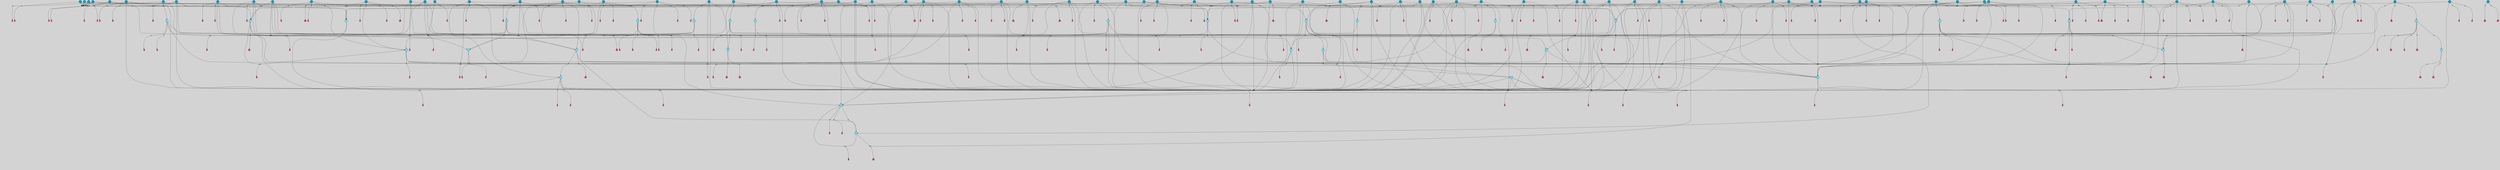 // File exported with GEGELATI v1.3.1
// On the 2024-04-08 17:40:40
// With the File::TPGGraphDotExporter
digraph{
	graph[pad = "0.212, 0.055" bgcolor = lightgray]
	node[shape=circle style = filled label = ""]
		T3 [fillcolor="#66ddff"]
		T4 [fillcolor="#66ddff"]
		T7 [fillcolor="#66ddff"]
		T9 [fillcolor="#66ddff"]
		T11 [fillcolor="#66ddff"]
		T24 [fillcolor="#66ddff"]
		T27 [fillcolor="#66ddff"]
		T54 [fillcolor="#66ddff"]
		T95 [fillcolor="#66ddff"]
		T96 [fillcolor="#66ddff"]
		T111 [fillcolor="#66ddff"]
		T129 [fillcolor="#66ddff"]
		T159 [fillcolor="#66ddff"]
		T195 [fillcolor="#66ddff"]
		T212 [fillcolor="#66ddff"]
		T242 [fillcolor="#66ddff"]
		T280 [fillcolor="#1199bb"]
		T282 [fillcolor="#66ddff"]
		T286 [fillcolor="#1199bb"]
		T318 [fillcolor="#1199bb"]
		T323 [fillcolor="#66ddff"]
		T324 [fillcolor="#66ddff"]
		T325 [fillcolor="#66ddff"]
		T326 [fillcolor="#1199bb"]
		T327 [fillcolor="#66ddff"]
		T328 [fillcolor="#66ddff"]
		T329 [fillcolor="#66ddff"]
		T330 [fillcolor="#1199bb"]
		T332 [fillcolor="#1199bb"]
		T342 [fillcolor="#1199bb"]
		T345 [fillcolor="#1199bb"]
		T347 [fillcolor="#1199bb"]
		T349 [fillcolor="#66ddff"]
		T375 [fillcolor="#1199bb"]
		T393 [fillcolor="#1199bb"]
		T404 [fillcolor="#66ddff"]
		T410 [fillcolor="#66ddff"]
		T414 [fillcolor="#1199bb"]
		T416 [fillcolor="#1199bb"]
		T417 [fillcolor="#1199bb"]
		T419 [fillcolor="#1199bb"]
		T421 [fillcolor="#1199bb"]
		T422 [fillcolor="#1199bb"]
		T427 [fillcolor="#1199bb"]
		T428 [fillcolor="#1199bb"]
		T433 [fillcolor="#1199bb"]
		T434 [fillcolor="#66ddff"]
		T435 [fillcolor="#1199bb"]
		T437 [fillcolor="#1199bb"]
		T438 [fillcolor="#1199bb"]
		T439 [fillcolor="#1199bb"]
		T449 [fillcolor="#1199bb"]
		T457 [fillcolor="#1199bb"]
		T458 [fillcolor="#1199bb"]
		T467 [fillcolor="#1199bb"]
		T469 [fillcolor="#66ddff"]
		T471 [fillcolor="#1199bb"]
		T473 [fillcolor="#1199bb"]
		T474 [fillcolor="#1199bb"]
		T476 [fillcolor="#1199bb"]
		T480 [fillcolor="#1199bb"]
		T483 [fillcolor="#1199bb"]
		T486 [fillcolor="#1199bb"]
		T488 [fillcolor="#66ddff"]
		T489 [fillcolor="#1199bb"]
		T491 [fillcolor="#1199bb"]
		T492 [fillcolor="#1199bb"]
		T495 [fillcolor="#1199bb"]
		T498 [fillcolor="#1199bb"]
		T499 [fillcolor="#1199bb"]
		T501 [fillcolor="#1199bb"]
		T505 [fillcolor="#66ddff"]
		T512 [fillcolor="#1199bb"]
		T514 [fillcolor="#1199bb"]
		T515 [fillcolor="#1199bb"]
		T519 [fillcolor="#1199bb"]
		T520 [fillcolor="#1199bb"]
		T521 [fillcolor="#1199bb"]
		T524 [fillcolor="#1199bb"]
		T525 [fillcolor="#1199bb"]
		T526 [fillcolor="#1199bb"]
		T529 [fillcolor="#1199bb"]
		T531 [fillcolor="#1199bb"]
		T534 [fillcolor="#1199bb"]
		T536 [fillcolor="#1199bb"]
		T538 [fillcolor="#1199bb"]
		T539 [fillcolor="#1199bb"]
		T540 [fillcolor="#1199bb"]
		T541 [fillcolor="#1199bb"]
		T542 [fillcolor="#1199bb"]
		T543 [fillcolor="#1199bb"]
		T544 [fillcolor="#1199bb"]
		T545 [fillcolor="#1199bb"]
		T546 [fillcolor="#1199bb"]
		T547 [fillcolor="#1199bb"]
		T550 [fillcolor="#1199bb"]
		T551 [fillcolor="#1199bb"]
		T552 [fillcolor="#66ddff"]
		T554 [fillcolor="#1199bb"]
		T556 [fillcolor="#1199bb"]
		T557 [fillcolor="#1199bb"]
		T558 [fillcolor="#1199bb"]
		T559 [fillcolor="#1199bb"]
		T560 [fillcolor="#1199bb"]
		T561 [fillcolor="#1199bb"]
		T562 [fillcolor="#1199bb"]
		T563 [fillcolor="#1199bb"]
		T564 [fillcolor="#1199bb"]
		T565 [fillcolor="#1199bb"]
		T566 [fillcolor="#1199bb"]
		T567 [fillcolor="#1199bb"]
		T568 [fillcolor="#1199bb"]
		T569 [fillcolor="#1199bb"]
		P5529 [fillcolor="#cccccc" shape=point] //6|
		I5529 [shape=box style=invis label="6|1&2|6#1|7&#92;n10|7&2|0#1|5&#92;n9|4&0|1#2|2&#92;n8|6&0|0#1|0&#92;n"]
		P5529 -> I5529[style=invis]
		A4185 [fillcolor="#ff3366" shape=box margin=0.03 width=0 height=0 label="3"]
		T3 -> P5529 -> A4185
		P5530 [fillcolor="#cccccc" shape=point] //3|
		I5530 [shape=box style=invis label="7|6&2|4#0|2&#92;n10|3&2|7#1|4&#92;n11|6&0|4#0|1&#92;n7|1&0|0#2|6&#92;n7|6&0|3#2|6&#92;n4|0&2|6#0|1&#92;n4|4&2|5#0|2&#92;n4|6&0|4#2|7&#92;n10|0&2|3#1|5&#92;n2|6&0|5#0|2&#92;n1|0&2|3#0|7&#92;n1|6&2|0#0|5&#92;n6|2&0|1#0|7&#92;n9|2&0|3#2|7&#92;n5|3&0|6#0|6&#92;n1|7&2|5#2|3&#92;n8|1&2|7#0|6&#92;n1|0&2|5#2|1&#92;n7|1&2|2#2|5&#92;n7|4&2|6#0|3&#92;n"]
		P5530 -> I5530[style=invis]
		A4186 [fillcolor="#ff3366" shape=box margin=0.03 width=0 height=0 label="4"]
		T3 -> P5530 -> A4186
		P5531 [fillcolor="#cccccc" shape=point] //7|
		I5531 [shape=box style=invis label="0|2&2|4#2|6&#92;n5|3&0|6#0|1&#92;n4|7&2|6#0|5&#92;n7|6&0|7#0|5&#92;n10|7&2|2#1|1&#92;n"]
		P5531 -> I5531[style=invis]
		A4187 [fillcolor="#ff3366" shape=box margin=0.03 width=0 height=0 label="4"]
		T4 -> P5531 -> A4187
		P5532 [fillcolor="#cccccc" shape=point] //0|
		I5532 [shape=box style=invis label="2|5&0|1#0|6&#92;n6|1&2|2#2|7&#92;n8|0&0|3#1|4&#92;n4|3&2|5#2|4&#92;n8|1&2|4#0|0&#92;n6|6&0|1#2|6&#92;n11|7&2|4#2|5&#92;n6|2&2|4#0|2&#92;n8|5&2|4#2|4&#92;n2|1&2|1#2|2&#92;n2|7&2|5#2|6&#92;n9|7&0|5#0|4&#92;n1|2&0|5#2|6&#92;n4|2&2|3#2|7&#92;n3|3&2|1#0|2&#92;n"]
		P5532 -> I5532[style=invis]
		A4188 [fillcolor="#ff3366" shape=box margin=0.03 width=0 height=0 label="5"]
		T4 -> P5532 -> A4188
		P5533 [fillcolor="#cccccc" shape=point] //-3|
		I5533 [shape=box style=invis label="1|6&2|7#0|7&#92;n10|2&0|7#1|3&#92;n9|6&2|7#2|2&#92;n5|3&0|7#0|7&#92;n1|6&2|3#0|0&#92;n2|3&2|3#2|2&#92;n5|1&2|6#0|6&#92;n"]
		P5533 -> I5533[style=invis]
		A4189 [fillcolor="#ff3366" shape=box margin=0.03 width=0 height=0 label="7"]
		T7 -> P5533 -> A4189
		P5534 [fillcolor="#cccccc" shape=point] //5|
		I5534 [shape=box style=invis label="0|5&2|3#0|1&#92;n0|6&2|1#2|4&#92;n6|2&2|6#0|7&#92;n7|4&0|3#0|1&#92;n5|4&0|7#1|6&#92;n9|1&0|5#2|2&#92;n6|3&2|3#1|7&#92;n11|7&2|4#1|6&#92;n2|5&0|1#0|0&#92;n4|7&0|0#0|2&#92;n6|2&0|6#0|0&#92;n2|1&2|6#2|4&#92;n10|0&2|0#1|0&#92;n6|6&2|4#0|6&#92;n"]
		P5534 -> I5534[style=invis]
		A4190 [fillcolor="#ff3366" shape=box margin=0.03 width=0 height=0 label="8"]
		T7 -> P5534 -> A4190
		P5535 [fillcolor="#cccccc" shape=point] //-6|
		I5535 [shape=box style=invis label="11|1&0|7#2|0&#92;n10|4&0|1#1|0&#92;n4|3&2|4#2|1&#92;n0|5&2|0#0|0&#92;n6|1&0|0#0|3&#92;n8|2&2|0#0|4&#92;n11|4&2|0#1|6&#92;n7|0&2|6#2|3&#92;n5|3&2|6#2|0&#92;n2|0&2|0#0|4&#92;n"]
		P5535 -> I5535[style=invis]
		A4191 [fillcolor="#ff3366" shape=box margin=0.03 width=0 height=0 label="9"]
		T9 -> P5535 -> A4191
		P5536 [fillcolor="#cccccc" shape=point] //2|
		I5536 [shape=box style=invis label="6|3&2|7#1|4&#92;n8|6&0|0#2|5&#92;n2|1&0|2#0|3&#92;n8|7&0|6#0|4&#92;n2|1&2|0#0|1&#92;n0|0&2|2#2|3&#92;n6|6&0|7#2|1&#92;n6|1&0|7#2|6&#92;n5|4&2|7#0|4&#92;n0|3&0|4#2|0&#92;n11|0&2|0#2|5&#92;n4|5&2|5#2|4&#92;n5|7&0|6#0|4&#92;n9|7&2|5#0|3&#92;n5|4&2|1#0|3&#92;n5|3&0|1#1|7&#92;n0|4&0|3#2|5&#92;n"]
		P5536 -> I5536[style=invis]
		A4192 [fillcolor="#ff3366" shape=box margin=0.03 width=0 height=0 label="10"]
		T9 -> P5536 -> A4192
		P5537 [fillcolor="#cccccc" shape=point] //6|
		I5537 [shape=box style=invis label="3|0&2|7#2|2&#92;n3|2&0|4#2|5&#92;n5|1&0|2#1|0&#92;n8|7&0|1#2|0&#92;n8|5&0|3#0|6&#92;n0|2&0|2#2|3&#92;n1|5&2|5#0|5&#92;n5|6&0|6#0|7&#92;n6|7&0|0#2|6&#92;n1|2&2|3#0|0&#92;n7|7&2|3#0|4&#92;n0|7&2|7#0|6&#92;n1|0&2|2#2|7&#92;n4|4&0|1#0|0&#92;n"]
		P5537 -> I5537[style=invis]
		A4193 [fillcolor="#ff3366" shape=box margin=0.03 width=0 height=0 label="11"]
		T11 -> P5537 -> A4193
		P5538 [fillcolor="#cccccc" shape=point] //-4|
		I5538 [shape=box style=invis label="4|1&0|4#2|6&#92;n1|2&2|2#2|0&#92;n1|2&2|0#0|6&#92;n8|4&2|3#2|5&#92;n5|5&2|1#1|0&#92;n"]
		P5538 -> I5538[style=invis]
		A4194 [fillcolor="#ff3366" shape=box margin=0.03 width=0 height=0 label="12"]
		T11 -> P5538 -> A4194
		P5539 [fillcolor="#cccccc" shape=point] //-3|
		I5539 [shape=box style=invis label="8|1&2|3#0|5&#92;n0|6&0|5#0|5&#92;n3|7&2|1#0|6&#92;n3|5&0|1#0|0&#92;n9|5&2|0#0|4&#92;n3|5&0|2#0|3&#92;n10|6&2|4#1|0&#92;n9|4&2|7#2|6&#92;n1|7&2|5#2|2&#92;n"]
		P5539 -> I5539[style=invis]
		A4195 [fillcolor="#ff3366" shape=box margin=0.03 width=0 height=0 label="5"]
		T4 -> P5539 -> A4195
		P5540 [fillcolor="#cccccc" shape=point] //1|
		I5540 [shape=box style=invis label="5|1&0|6#2|7&#92;n2|4&0|4#2|2&#92;n0|6&0|5#0|4&#92;n10|6&2|5#1|6&#92;n9|3&0|1#1|7&#92;n10|3&2|2#1|0&#92;n5|0&0|0#2|1&#92;n11|3&2|3#1|5&#92;n10|3&0|1#1|0&#92;n2|4&0|1#0|1&#92;n0|2&0|3#2|4&#92;n9|2&2|1#2|5&#92;n11|7&2|6#2|6&#92;n"]
		P5540 -> I5540[style=invis]
		T24 -> P5540 -> T7
		P5541 [fillcolor="#cccccc" shape=point] //5|
		I5541 [shape=box style=invis label="3|0&2|0#0|1&#92;n3|0&0|7#0|1&#92;n5|3&0|2#2|6&#92;n4|4&2|4#2|6&#92;n11|2&0|7#1|6&#92;n2|7&2|2#2|5&#92;n9|3&2|6#2|7&#92;n7|7&0|0#0|4&#92;n6|1&2|4#2|3&#92;n5|4&2|0#1|6&#92;n1|3&0|7#0|4&#92;n"]
		P5541 -> I5541[style=invis]
		A4196 [fillcolor="#ff3366" shape=box margin=0.03 width=0 height=0 label="7"]
		T24 -> P5541 -> A4196
		P5542 [fillcolor="#cccccc" shape=point] //-2|
		I5542 [shape=box style=invis label="4|1&0|4#0|3&#92;n4|2&0|5#2|0&#92;n5|5&2|6#0|5&#92;n1|4&0|1#0|2&#92;n6|3&2|7#1|5&#92;n0|4&2|0#0|3&#92;n8|5&2|5#1|2&#92;n10|7&2|7#1|1&#92;n3|4&0|0#2|1&#92;n3|6&2|5#2|5&#92;n8|3&0|1#0|7&#92;n10|0&2|7#1|3&#92;n4|1&2|4#0|1&#92;n9|3&2|0#0|4&#92;n3|6&2|0#0|4&#92;n1|2&0|6#2|1&#92;n4|0&2|1#2|2&#92;n"]
		P5542 -> I5542[style=invis]
		A4197 [fillcolor="#ff3366" shape=box margin=0.03 width=0 height=0 label="14"]
		T24 -> P5542 -> A4197
		P5543 [fillcolor="#cccccc" shape=point] //2|
		I5543 [shape=box style=invis label="9|1&2|3#0|1&#92;n5|2&2|0#2|4&#92;n3|6&2|5#2|7&#92;n7|0&2|5#0|4&#92;n1|2&0|3#0|5&#92;n7|3&2|7#0|0&#92;n"]
		P5543 -> I5543[style=invis]
		A4198 [fillcolor="#ff3366" shape=box margin=0.03 width=0 height=0 label="2"]
		T27 -> P5543 -> A4198
		P5544 [fillcolor="#cccccc" shape=point] //-6|
		I5544 [shape=box style=invis label="7|5&0|4#0|4&#92;n11|0&2|5#2|1&#92;n"]
		P5544 -> I5544[style=invis]
		A4199 [fillcolor="#ff3366" shape=box margin=0.03 width=0 height=0 label="3"]
		T27 -> P5544 -> A4199
		T27 -> P5530
		T27 -> P5532
		P5545 [fillcolor="#cccccc" shape=point] //0|
		I5545 [shape=box style=invis label="4|0&0|3#2|7&#92;n10|2&0|3#1|7&#92;n3|5&0|2#0|3&#92;n4|5&0|0#2|1&#92;n10|7&2|0#1|2&#92;n5|3&2|3#1|6&#92;n9|5&2|0#0|4&#92;n5|4&2|7#0|2&#92;n10|3&2|7#1|4&#92;n7|2&0|1#2|6&#92;n8|6&0|5#0|5&#92;n8|7&2|3#0|5&#92;n2|6&2|4#0|0&#92;n"]
		P5545 -> I5545[style=invis]
		A4200 [fillcolor="#ff3366" shape=box margin=0.03 width=0 height=0 label="5"]
		T27 -> P5545 -> A4200
		P5546 [fillcolor="#cccccc" shape=point] //8|
		I5546 [shape=box style=invis label="9|0&0|1#2|0&#92;n10|1&2|5#1|4&#92;n8|2&2|6#0|4&#92;n2|4&2|5#2|3&#92;n4|2&2|2#0|2&#92;n7|5&0|2#0|0&#92;n8|2&2|1#1|3&#92;n8|7&0|7#2|1&#92;n1|1&0|0#0|7&#92;n5|6&2|5#1|0&#92;n6|6&2|5#0|0&#92;n11|4&0|3#2|6&#92;n4|2&2|4#0|7&#92;n5|6&0|1#2|0&#92;n11|3&0|2#0|7&#92;n"]
		P5546 -> I5546[style=invis]
		A4201 [fillcolor="#ff3366" shape=box margin=0.03 width=0 height=0 label="6"]
		T54 -> P5546 -> A4201
		T54 -> P5541
		P5547 [fillcolor="#cccccc" shape=point] //-10|
		I5547 [shape=box style=invis label="3|6&0|0#0|4&#92;n4|1&2|4#0|1&#92;n5|1&0|1#0|4&#92;n5|5&2|6#0|5&#92;n6|5&0|6#0|3&#92;n11|1&2|0#0|1&#92;n0|7&2|0#0|3&#92;n1|2&0|6#0|1&#92;n8|0&0|4#2|0&#92;n0|4&0|7#2|7&#92;n7|0&2|7#1|3&#92;n3|1&0|5#2|5&#92;n5|1&0|4#0|3&#92;n2|2&0|2#0|0&#92;n8|3&0|1#0|7&#92;n3|0&0|3#0|5&#92;n7|2&0|5#2|0&#92;n6|3&2|7#1|5&#92;n4|7&2|7#2|1&#92;n"]
		P5547 -> I5547[style=invis]
		A4202 [fillcolor="#ff3366" shape=box margin=0.03 width=0 height=0 label="14"]
		T54 -> P5547 -> A4202
		T54 -> P5534
		P5548 [fillcolor="#cccccc" shape=point] //4|
		I5548 [shape=box style=invis label="4|3&0|6#0|3&#92;n5|7&2|3#2|2&#92;n5|6&0|7#1|2&#92;n1|4&2|6#0|3&#92;n8|4&2|1#2|5&#92;n9|5&2|4#1|4&#92;n2|4&0|5#0|7&#92;n10|0&0|6#1|3&#92;n3|0&0|6#0|2&#92;n2|7&2|7#2|6&#92;n5|2&0|5#1|5&#92;n10|4&2|5#1|7&#92;n4|0&0|4#2|4&#92;n11|1&0|4#2|6&#92;n10|6&2|0#1|4&#92;n9|7&0|3#1|4&#92;n4|5&2|7#0|6&#92;n11|5&2|6#2|3&#92;n0|3&0|5#0|1&#92;n"]
		P5548 -> I5548[style=invis]
		A4203 [fillcolor="#ff3366" shape=box margin=0.03 width=0 height=0 label="13"]
		T95 -> P5548 -> A4203
		P5549 [fillcolor="#cccccc" shape=point] //8|
		I5549 [shape=box style=invis label="9|7&0|5#2|5&#92;n3|3&2|3#0|2&#92;n9|5&2|2#1|0&#92;n2|3&0|6#0|3&#92;n4|4&2|5#2|7&#92;n11|3&2|0#1|5&#92;n6|6&2|1#2|2&#92;n4|6&0|1#2|2&#92;n2|5&2|7#2|2&#92;n7|7&2|2#2|3&#92;n6|5&0|3#2|6&#92;n6|7&0|6#0|2&#92;n"]
		P5549 -> I5549[style=invis]
		A4204 [fillcolor="#ff3366" shape=box margin=0.03 width=0 height=0 label="14"]
		T95 -> P5549 -> A4204
		P5550 [fillcolor="#cccccc" shape=point] //2|
		I5550 [shape=box style=invis label="4|1&0|4#2|6&#92;n5|5&2|1#1|0&#92;n1|0&2|0#0|6&#92;n8|4&2|3#2|5&#92;n"]
		P5550 -> I5550[style=invis]
		T95 -> P5550 -> T11
		P5551 [fillcolor="#cccccc" shape=point] //-9|
		I5551 [shape=box style=invis label="2|0&2|0#2|1&#92;n4|4&2|4#2|6&#92;n9|1&0|3#1|7&#92;n5|3&0|2#2|6&#92;n2|7&2|2#2|5&#92;n5|4&2|0#1|6&#92;n3|0&0|7#0|1&#92;n1|3&0|7#0|4&#92;n11|6&2|2#0|7&#92;n7|7&0|0#0|4&#92;n11|0&0|7#1|6&#92;n9|3&2|6#2|7&#92;n"]
		P5551 -> I5551[style=invis]
		A4205 [fillcolor="#ff3366" shape=box margin=0.03 width=0 height=0 label="7"]
		T95 -> P5551 -> A4205
		P5552 [fillcolor="#cccccc" shape=point] //-8|
		I5552 [shape=box style=invis label="7|5&0|4#2|4&#92;n"]
		P5552 -> I5552[style=invis]
		A4206 [fillcolor="#ff3366" shape=box margin=0.03 width=0 height=0 label="3"]
		T95 -> P5552 -> A4206
		P5553 [fillcolor="#cccccc" shape=point] //6|
		I5553 [shape=box style=invis label="0|5&2|3#0|1&#92;n0|6&2|1#2|4&#92;n9|1&0|5#2|2&#92;n7|4&0|3#0|1&#92;n5|4&0|7#1|6&#92;n2|5&0|1#0|0&#92;n6|3&2|3#1|7&#92;n11|7&2|4#1|6&#92;n6|2&2|6#0|1&#92;n4|7&0|0#0|2&#92;n6|2&0|6#0|0&#92;n9|1&2|6#2|4&#92;n10|0&2|0#1|0&#92;n6|6&2|4#0|6&#92;n"]
		P5553 -> I5553[style=invis]
		A4207 [fillcolor="#ff3366" shape=box margin=0.03 width=0 height=0 label="8"]
		T96 -> P5553 -> A4207
		P5554 [fillcolor="#cccccc" shape=point] //5|
		I5554 [shape=box style=invis label="10|4&0|1#1|0&#92;n4|3&2|4#2|1&#92;n2|0&2|0#0|4&#92;n6|1&0|0#0|3&#92;n8|2&2|0#0|4&#92;n0|0&0|0#0|0&#92;n11|4&2|0#1|6&#92;n7|0&2|6#2|3&#92;n5|3&2|6#2|0&#92;n0|0&2|0#0|0&#92;n"]
		P5554 -> I5554[style=invis]
		A4208 [fillcolor="#ff3366" shape=box margin=0.03 width=0 height=0 label="9"]
		T96 -> P5554 -> A4208
		T96 -> P5529
		P5555 [fillcolor="#cccccc" shape=point] //1|
		I5555 [shape=box style=invis label="5|4&0|7#1|6&#92;n0|6&2|1#2|4&#92;n7|4&0|3#0|1&#92;n0|5&2|3#0|1&#92;n9|1&0|5#2|2&#92;n6|3&2|3#1|7&#92;n11|7&2|4#1|6&#92;n2|5&0|1#0|0&#92;n7|5&2|3#1|1&#92;n4|7&0|0#0|2&#92;n6|2&0|6#0|0&#92;n2|1&2|6#2|4&#92;n10|0&2|7#1|0&#92;n6|6&2|4#0|6&#92;n"]
		P5555 -> I5555[style=invis]
		A4209 [fillcolor="#ff3366" shape=box margin=0.03 width=0 height=0 label="8"]
		T96 -> P5555 -> A4209
		T96 -> P5539
		P5556 [fillcolor="#cccccc" shape=point] //-5|
		I5556 [shape=box style=invis label="0|0&2|3#0|2&#92;n10|5&0|6#1|3&#92;n7|3&0|6#2|3&#92;n3|4&0|6#0|6&#92;n10|5&0|2#1|1&#92;n5|0&0|1#0|3&#92;n6|6&2|5#1|5&#92;n7|4&0|2#1|7&#92;n5|7&0|1#2|5&#92;n1|5&0|0#0|3&#92;n7|5&2|1#2|6&#92;n9|0&0|2#0|0&#92;n4|0&2|4#0|0&#92;n4|6&0|0#2|3&#92;n3|1&0|6#2|5&#92;n7|7&2|1#2|3&#92;n9|4&2|2#0|6&#92;n"]
		P5556 -> I5556[style=invis]
		T111 -> P5556 -> T9
		P5557 [fillcolor="#cccccc" shape=point] //7|
		I5557 [shape=box style=invis label="7|4&2|1#2|0&#92;n4|1&2|4#2|3&#92;n5|0&2|0#2|2&#92;n6|1&2|4#2|6&#92;n"]
		P5557 -> I5557[style=invis]
		A4210 [fillcolor="#ff3366" shape=box margin=0.03 width=0 height=0 label="9"]
		T111 -> P5557 -> A4210
		P5558 [fillcolor="#cccccc" shape=point] //2|
		I5558 [shape=box style=invis label="3|0&2|0#0|1&#92;n11|2&0|7#1|6&#92;n8|7&2|4#0|5&#92;n5|3&0|2#2|6&#92;n4|4&2|4#2|6&#92;n3|0&0|7#0|1&#92;n2|7&2|2#2|5&#92;n9|3&2|6#2|7&#92;n7|7&0|0#0|4&#92;n6|1&2|4#1|3&#92;n5|4&2|0#1|6&#92;n1|3&0|7#0|4&#92;n"]
		P5558 -> I5558[style=invis]
		A4211 [fillcolor="#ff3366" shape=box margin=0.03 width=0 height=0 label="7"]
		T111 -> P5558 -> A4211
		T111 -> P5535
		T129 -> P5546
		T129 -> P5541
		P5559 [fillcolor="#cccccc" shape=point] //10|
		I5559 [shape=box style=invis label="4|5&2|7#2|1&#92;n1|7&2|3#0|6&#92;n3|5&2|2#0|3&#92;n10|3&0|7#1|4&#92;n7|1&0|4#2|6&#92;n10|2&0|3#1|7&#92;n9|5&2|0#0|4&#92;n4|0&0|3#2|7&#92;n11|4&2|6#1|2&#92;n5|4&2|7#0|2&#92;n2|6&2|4#0|0&#92;n6|5&0|7#2|1&#92;n5|3&2|3#1|6&#92;n10|7&2|0#1|2&#92;n"]
		P5559 -> I5559[style=invis]
		A4212 [fillcolor="#ff3366" shape=box margin=0.03 width=0 height=0 label="5"]
		T129 -> P5559 -> A4212
		P5560 [fillcolor="#cccccc" shape=point] //5|
		I5560 [shape=box style=invis label="9|4&2|3#1|3&#92;n0|4&2|4#0|5&#92;n6|1&2|6#2|5&#92;n4|0&0|5#2|0&#92;n"]
		P5560 -> I5560[style=invis]
		A4213 [fillcolor="#ff3366" shape=box margin=0.03 width=0 height=0 label="7"]
		T129 -> P5560 -> A4213
		P5561 [fillcolor="#cccccc" shape=point] //6|
		I5561 [shape=box style=invis label="9|4&2|7#0|6&#92;n8|4&0|1#1|0&#92;n1|3&0|0#2|1&#92;n2|4&0|6#2|2&#92;n5|1&2|5#0|7&#92;n3|0&0|3#2|6&#92;n2|2&2|6#0|2&#92;n8|4&0|4#2|2&#92;n5|1&2|4#0|3&#92;n9|4&0|6#0|6&#92;n5|0&2|2#1|5&#92;n11|7&0|0#1|1&#92;n0|4&0|3#0|3&#92;n7|7&2|4#2|5&#92;n1|5&0|1#2|1&#92;n"]
		P5561 -> I5561[style=invis]
		A4214 [fillcolor="#ff3366" shape=box margin=0.03 width=0 height=0 label="1"]
		T129 -> P5561 -> A4214
		P5562 [fillcolor="#cccccc" shape=point] //7|
		I5562 [shape=box style=invis label="7|0&2|1#2|0&#92;n9|7&2|1#1|7&#92;n8|2&0|1#1|0&#92;n6|6&0|2#1|1&#92;n2|2&0|5#0|0&#92;n5|7&0|0#2|1&#92;n5|1&2|5#1|5&#92;n4|7&2|4#2|3&#92;n10|5&2|2#1|5&#92;n1|3&2|2#2|0&#92;n10|2&2|6#1|5&#92;n"]
		P5562 -> I5562[style=invis]
		A4215 [fillcolor="#ff3366" shape=box margin=0.03 width=0 height=0 label="1"]
		T159 -> P5562 -> A4215
		P5563 [fillcolor="#cccccc" shape=point] //7|
		I5563 [shape=box style=invis label="7|4&2|7#0|4&#92;n4|6&0|1#2|5&#92;n2|1&2|3#0|0&#92;n4|3&2|0#0|1&#92;n0|0&2|7#2|7&#92;n7|7&0|5#2|3&#92;n5|0&2|1#2|2&#92;n10|0&0|4#1|2&#92;n4|4&0|7#0|0&#92;n6|7&0|2#0|1&#92;n1|4&2|5#0|4&#92;n"]
		P5563 -> I5563[style=invis]
		A4216 [fillcolor="#ff3366" shape=box margin=0.03 width=0 height=0 label="0"]
		T159 -> P5563 -> A4216
		P5564 [fillcolor="#cccccc" shape=point] //5|
		I5564 [shape=box style=invis label="0|5&2|3#0|1&#92;n0|6&2|1#2|4&#92;n6|2&2|6#0|7&#92;n9|0&2|7#1|1&#92;n7|4&0|3#0|1&#92;n11|7&2|4#1|6&#92;n9|1&0|5#2|2&#92;n5|4&0|7#1|6&#92;n2|5&0|1#0|0&#92;n4|7&0|0#0|2&#92;n6|2&0|6#0|0&#92;n2|1&2|6#2|4&#92;n10|0&0|0#1|0&#92;n6|6&2|4#0|6&#92;n"]
		P5564 -> I5564[style=invis]
		T159 -> P5564 -> T129
		P5565 [fillcolor="#cccccc" shape=point] //5|
		I5565 [shape=box style=invis label="3|0&2|0#2|1&#92;n3|0&0|7#0|1&#92;n5|3&0|2#2|6&#92;n4|4&2|4#2|6&#92;n5|4&2|0#1|6&#92;n2|7&2|2#2|5&#92;n1|3&0|7#0|4&#92;n11|6&2|2#0|7&#92;n7|7&0|0#0|4&#92;n6|1&2|4#2|3&#92;n11|0&0|7#1|6&#92;n9|3&2|6#2|7&#92;n"]
		P5565 -> I5565[style=invis]
		A4217 [fillcolor="#ff3366" shape=box margin=0.03 width=0 height=0 label="7"]
		T195 -> P5565 -> A4217
		P5566 [fillcolor="#cccccc" shape=point] //4|
		I5566 [shape=box style=invis label="7|1&0|6#0|1&#92;n6|7&2|7#1|7&#92;n10|1&2|1#1|1&#92;n9|6&2|2#1|4&#92;n4|7&0|4#2|2&#92;n9|6&0|5#1|1&#92;n10|0&2|6#1|6&#92;n5|1&0|1#2|3&#92;n10|1&0|5#1|0&#92;n3|4&2|3#0|0&#92;n8|2&0|5#2|4&#92;n1|6&2|0#0|0&#92;n2|3&0|1#2|6&#92;n5|2&2|2#1|6&#92;n2|2&0|1#2|1&#92;n3|1&2|7#0|3&#92;n6|7&2|3#0|4&#92;n"]
		P5566 -> I5566[style=invis]
		A4218 [fillcolor="#ff3366" shape=box margin=0.03 width=0 height=0 label="10"]
		T195 -> P5566 -> A4218
		P5567 [fillcolor="#cccccc" shape=point] //-4|
		I5567 [shape=box style=invis label="0|4&0|0#2|7&#92;n8|5&2|4#2|4&#92;n4|3&2|5#2|4&#92;n11|7&2|2#2|5&#92;n6|5&2|2#2|7&#92;n3|2&0|7#0|7&#92;n3|3&2|1#0|3&#92;n2|6&0|3#2|5&#92;n0|1&2|6#2|2&#92;n8|2&0|0#1|6&#92;n0|7&0|5#0|4&#92;n9|5&0|3#2|7&#92;n2|7&2|5#2|6&#92;n9|0&2|0#0|1&#92;n1|2&2|4#0|2&#92;n"]
		P5567 -> I5567[style=invis]
		T195 -> P5567 -> T27
		T195 -> P5563
		P5568 [fillcolor="#cccccc" shape=point] //6|
		I5568 [shape=box style=invis label="9|4&2|7#0|6&#92;n8|4&0|1#1|0&#92;n1|3&0|0#2|1&#92;n2|4&0|6#2|2&#92;n5|1&2|5#0|7&#92;n3|0&0|3#2|6&#92;n2|2&2|6#0|2&#92;n8|4&0|4#2|2&#92;n5|1&2|4#0|3&#92;n9|4&0|6#0|6&#92;n5|0&2|2#1|5&#92;n11|7&0|0#1|1&#92;n0|4&0|3#0|3&#92;n7|7&2|4#2|5&#92;n1|5&0|1#2|1&#92;n"]
		P5568 -> I5568[style=invis]
		A4219 [fillcolor="#ff3366" shape=box margin=0.03 width=0 height=0 label="1"]
		T212 -> P5568 -> A4219
		P5569 [fillcolor="#cccccc" shape=point] //5|
		I5569 [shape=box style=invis label="9|4&2|3#1|3&#92;n0|4&2|4#0|5&#92;n6|1&2|6#2|5&#92;n4|0&0|5#2|0&#92;n"]
		P5569 -> I5569[style=invis]
		A4220 [fillcolor="#ff3366" shape=box margin=0.03 width=0 height=0 label="7"]
		T212 -> P5569 -> A4220
		P5570 [fillcolor="#cccccc" shape=point] //5|
		I5570 [shape=box style=invis label="3|0&2|0#0|1&#92;n3|0&0|7#0|1&#92;n5|3&0|2#2|6&#92;n4|4&2|4#2|6&#92;n11|2&0|7#1|6&#92;n2|7&2|2#2|5&#92;n9|3&2|6#2|7&#92;n7|7&0|0#0|4&#92;n6|1&2|4#2|3&#92;n5|4&2|0#1|6&#92;n1|3&0|7#0|4&#92;n"]
		P5570 -> I5570[style=invis]
		A4221 [fillcolor="#ff3366" shape=box margin=0.03 width=0 height=0 label="7"]
		T212 -> P5570 -> A4221
		P5571 [fillcolor="#cccccc" shape=point] //8|
		I5571 [shape=box style=invis label="9|0&0|1#2|0&#92;n10|1&2|5#1|4&#92;n8|2&2|6#0|4&#92;n2|4&2|5#2|3&#92;n4|2&2|2#0|2&#92;n7|5&0|2#0|0&#92;n8|2&2|1#1|3&#92;n8|7&0|7#2|1&#92;n1|1&0|0#0|7&#92;n5|6&2|5#1|0&#92;n6|6&2|5#0|0&#92;n11|4&0|3#2|6&#92;n4|2&2|4#0|7&#92;n5|6&0|1#2|0&#92;n11|3&0|2#0|7&#92;n"]
		P5571 -> I5571[style=invis]
		A4222 [fillcolor="#ff3366" shape=box margin=0.03 width=0 height=0 label="6"]
		T212 -> P5571 -> A4222
		P5572 [fillcolor="#cccccc" shape=point] //10|
		I5572 [shape=box style=invis label="4|5&2|7#2|1&#92;n1|7&2|3#0|6&#92;n3|5&2|2#0|3&#92;n10|3&0|7#1|4&#92;n7|1&0|4#2|6&#92;n10|2&0|3#1|7&#92;n9|5&2|0#0|4&#92;n4|0&0|3#2|7&#92;n11|4&2|6#1|2&#92;n5|4&2|7#0|2&#92;n2|6&2|4#0|0&#92;n6|5&0|7#2|1&#92;n5|3&2|3#1|6&#92;n10|7&2|0#1|2&#92;n"]
		P5572 -> I5572[style=invis]
		A4223 [fillcolor="#ff3366" shape=box margin=0.03 width=0 height=0 label="5"]
		T212 -> P5572 -> A4223
		P5573 [fillcolor="#cccccc" shape=point] //5|
		I5573 [shape=box style=invis label="1|6&2|7#0|7&#92;n9|2&2|7#2|2&#92;n10|2&0|7#1|3&#92;n5|3&0|7#0|7&#92;n7|0&2|7#2|2&#92;n1|6&2|3#0|0&#92;n2|3&2|3#2|2&#92;n"]
		P5573 -> I5573[style=invis]
		A4224 [fillcolor="#ff3366" shape=box margin=0.03 width=0 height=0 label="7"]
		T242 -> P5573 -> A4224
		P5574 [fillcolor="#cccccc" shape=point] //-8|
		I5574 [shape=box style=invis label="7|5&0|2#2|1&#92;n1|0&2|6#0|0&#92;n7|1&2|6#1|1&#92;n8|7&0|3#1|6&#92;n3|7&2|3#2|4&#92;n"]
		P5574 -> I5574[style=invis]
		A4225 [fillcolor="#ff3366" shape=box margin=0.03 width=0 height=0 label="2"]
		T242 -> P5574 -> A4225
		P5575 [fillcolor="#cccccc" shape=point] //-3|
		I5575 [shape=box style=invis label="1|1&2|1#0|1&#92;n1|4&0|0#2|4&#92;n11|0&2|3#0|2&#92;n11|6&0|4#0|1&#92;n5|2&0|6#1|5&#92;n3|7&2|6#2|7&#92;n7|7&0|1#2|1&#92;n9|5&2|2#2|0&#92;n6|5&2|6#1|4&#92;n0|7&0|5#2|4&#92;n8|1&0|0#2|3&#92;n0|5&0|3#0|5&#92;n2|0&2|4#0|5&#92;n7|5&2|7#1|3&#92;n8|3&0|0#1|2&#92;n"]
		P5575 -> I5575[style=invis]
		A4226 [fillcolor="#ff3366" shape=box margin=0.03 width=0 height=0 label="1"]
		T242 -> P5575 -> A4226
		T280 -> P5548
		P5576 [fillcolor="#cccccc" shape=point] //1|
		I5576 [shape=box style=invis label="0|4&0|1#0|1&#92;n10|5&2|5#1|6&#92;n7|7&2|5#2|2&#92;n9|5&0|7#2|7&#92;n8|4&0|3#2|7&#92;n11|0&2|3#0|5&#92;n7|0&0|0#0|1&#92;n4|2&0|4#0|5&#92;n5|1&0|6#2|7&#92;n11|3&0|7#1|3&#92;n"]
		P5576 -> I5576[style=invis]
		T280 -> P5576 -> T7
		P5577 [fillcolor="#cccccc" shape=point] //-3|
		I5577 [shape=box style=invis label="4|5&0|0#0|0&#92;n4|7&0|0#0|2&#92;n0|6&2|1#2|4&#92;n9|1&0|5#2|2&#92;n10|0&2|0#1|0&#92;n6|6&2|4#0|6&#92;n2|5&0|1#0|0&#92;n6|3&2|3#1|7&#92;n11|7&2|4#1|6&#92;n6|2&2|6#0|1&#92;n6|2&0|0#0|0&#92;n9|1&2|6#2|4&#92;n10|4&0|3#1|1&#92;n5|4&2|7#1|6&#92;n"]
		P5577 -> I5577[style=invis]
		T280 -> P5577 -> T95
		P5578 [fillcolor="#cccccc" shape=point] //-4|
		I5578 [shape=box style=invis label="5|5&2|1#1|0&#92;n4|1&0|4#2|6&#92;n2|4&2|3#2|5&#92;n1|0&2|0#2|6&#92;n1|4&2|5#0|7&#92;n"]
		P5578 -> I5578[style=invis]
		T282 -> P5578 -> T11
		T282 -> P5565
		P5579 [fillcolor="#cccccc" shape=point] //-9|
		I5579 [shape=box style=invis label="1|0&0|0#2|2&#92;n0|0&0|5#2|4&#92;n10|4&0|2#1|6&#92;n6|2&0|1#1|1&#92;n9|7&0|0#1|2&#92;n3|6&2|4#2|0&#92;n10|7&2|5#1|2&#92;n"]
		P5579 -> I5579[style=invis]
		A4227 [fillcolor="#ff3366" shape=box margin=0.03 width=0 height=0 label="7"]
		T282 -> P5579 -> A4227
		T282 -> P5552
		P5580 [fillcolor="#cccccc" shape=point] //2|
		I5580 [shape=box style=invis label="0|3&0|0#2|7&#92;n3|6&2|5#2|5&#92;n7|4&0|0#1|1&#92;n4|1&0|0#0|6&#92;n1|6&0|2#0|1&#92;n8|6&0|2#2|4&#92;n4|4&2|4#0|3&#92;n1|0&2|4#0|1&#92;n9|2&2|3#0|7&#92;n10|5&2|2#1|1&#92;n10|6&0|1#1|2&#92;n3|3&2|2#0|5&#92;n11|3&0|2#1|0&#92;n4|5&0|6#0|4&#92;n0|7&0|6#2|2&#92;n3|2&0|5#0|1&#92;n"]
		P5580 -> I5580[style=invis]
		A4228 [fillcolor="#ff3366" shape=box margin=0.03 width=0 height=0 label="1"]
		T282 -> P5580 -> A4228
		P5581 [fillcolor="#cccccc" shape=point] //-2|
		I5581 [shape=box style=invis label="3|0&2|0#0|1&#92;n4|1&0|3#2|2&#92;n11|2&0|7#1|6&#92;n8|7&2|4#0|5&#92;n6|1&2|4#1|3&#92;n4|4&2|4#2|6&#92;n3|0&0|7#0|1&#92;n9|3&2|6#2|7&#92;n7|7&0|0#0|4&#92;n5|3&0|2#2|6&#92;n5|4&2|0#1|6&#92;n1|3&0|7#0|4&#92;n"]
		P5581 -> I5581[style=invis]
		A4229 [fillcolor="#ff3366" shape=box margin=0.03 width=0 height=0 label="7"]
		T286 -> P5581 -> A4229
		P5582 [fillcolor="#cccccc" shape=point] //-3|
		I5582 [shape=box style=invis label="8|4&0|1#1|0&#92;n7|4&0|6#0|0&#92;n3|6&0|6#2|2&#92;n9|4&0|0#2|7&#92;n0|7&2|7#2|7&#92;n0|2&2|7#0|5&#92;n6|3&0|3#0|7&#92;n11|6&0|0#2|2&#92;n2|0&2|3#2|2&#92;n10|1&0|6#1|3&#92;n2|5&0|0#0|1&#92;n4|3&0|1#2|5&#92;n1|6&2|0#0|0&#92;n"]
		P5582 -> I5582[style=invis]
		A4230 [fillcolor="#ff3366" shape=box margin=0.03 width=0 height=0 label="1"]
		T286 -> P5582 -> A4230
		P5583 [fillcolor="#cccccc" shape=point] //5|
		I5583 [shape=box style=invis label="3|0&2|0#0|1&#92;n3|0&0|7#0|3&#92;n5|3&0|2#2|6&#92;n4|4&2|4#2|6&#92;n11|2&0|7#1|6&#92;n9|3&2|6#2|7&#92;n2|7&2|2#2|5&#92;n7|7&0|0#0|4&#92;n6|1&2|4#2|3&#92;n1|3&0|7#0|4&#92;n"]
		P5583 -> I5583[style=invis]
		A4231 [fillcolor="#ff3366" shape=box margin=0.03 width=0 height=0 label="7"]
		T286 -> P5583 -> A4231
		P5584 [fillcolor="#cccccc" shape=point] //-5|
		I5584 [shape=box style=invis label="10|6&2|5#1|6&#92;n9|3&0|1#1|7&#92;n2|4&0|1#0|1&#92;n11|3&0|7#1|6&#92;n5|1&0|6#2|7&#92;n8|0&0|0#0|1&#92;n0|6&0|7#0|4&#92;n6|7&2|6#2|6&#92;n11|0&2|3#0|5&#92;n"]
		P5584 -> I5584[style=invis]
		T286 -> P5584 -> T7
		P5585 [fillcolor="#cccccc" shape=point] //-5|
		I5585 [shape=box style=invis label="8|4&0|1#1|4&#92;n11|6&0|0#2|2&#92;n8|5&2|4#1|1&#92;n9|4&0|0#2|7&#92;n3|7&0|7#2|7&#92;n2|5&0|0#0|1&#92;n6|3&0|3#0|7&#92;n3|6&0|6#2|2&#92;n2|0&2|3#2|2&#92;n2|2&2|1#2|3&#92;n6|0&2|3#0|3&#92;n10|1&0|6#1|3&#92;n"]
		P5585 -> I5585[style=invis]
		A4232 [fillcolor="#ff3366" shape=box margin=0.03 width=0 height=0 label="1"]
		T286 -> P5585 -> A4232
		P5586 [fillcolor="#cccccc" shape=point] //5|
		I5586 [shape=box style=invis label="11|7&2|0#1|7&#92;n1|5&2|4#2|4&#92;n4|3&0|1#0|5&#92;n1|6&0|0#0|4&#92;n8|6&2|4#0|0&#92;n4|0&2|0#0|5&#92;n10|4&2|0#1|0&#92;n4|4&0|5#0|1&#92;n0|7&2|1#0|5&#92;n0|6&2|3#2|0&#92;n9|6&2|5#1|3&#92;n"]
		P5586 -> I5586[style=invis]
		T318 -> P5586 -> T195
		P5587 [fillcolor="#cccccc" shape=point] //-9|
		I5587 [shape=box style=invis label="4|7&2|6#0|5&#92;n11|3&0|2#2|6&#92;n10|2&2|4#1|6&#92;n3|0&2|6#2|7&#92;n4|3&0|5#0|7&#92;n2|3&0|7#0|7&#92;n10|6&0|7#1|5&#92;n10|1&2|2#1|1&#92;n1|7&0|3#2|6&#92;n"]
		P5587 -> I5587[style=invis]
		A4233 [fillcolor="#ff3366" shape=box margin=0.03 width=0 height=0 label="4"]
		T318 -> P5587 -> A4233
		P5588 [fillcolor="#cccccc" shape=point] //7|
		I5588 [shape=box style=invis label="7|2&0|4#1|3&#92;n7|7&0|0#0|4&#92;n4|4&2|4#2|6&#92;n2|3&2|2#2|5&#92;n8|0&0|2#2|1&#92;n9|3&2|6#2|7&#92;n6|4&2|4#2|3&#92;n3|3&2|0#0|1&#92;n6|4&2|0#1|6&#92;n5|3&0|7#0|4&#92;n"]
		P5588 -> I5588[style=invis]
		A4234 [fillcolor="#ff3366" shape=box margin=0.03 width=0 height=0 label="7"]
		T318 -> P5588 -> A4234
		P5589 [fillcolor="#cccccc" shape=point] //-6|
		I5589 [shape=box style=invis label="9|0&2|0#0|1&#92;n3|2&0|2#0|3&#92;n5|4&0|5#1|7&#92;n2|1&0|4#0|3&#92;n9|2&2|0#2|4&#92;n7|6&0|4#0|2&#92;n2|3&0|6#2|6&#92;n1|2&0|3#2|0&#92;n"]
		P5589 -> I5589[style=invis]
		T318 -> P5589 -> T54
		P5590 [fillcolor="#cccccc" shape=point] //-2|
		I5590 [shape=box style=invis label="1|3&0|2#0|7&#92;n6|1&0|7#0|0&#92;n6|1&2|4#1|7&#92;n3|0&2|3#0|3&#92;n0|2&0|7#2|6&#92;n"]
		P5590 -> I5590[style=invis]
		T318 -> P5590 -> T195
		P5591 [fillcolor="#cccccc" shape=point] //-9|
		I5591 [shape=box style=invis label="2|0&2|0#2|1&#92;n4|4&2|4#2|6&#92;n9|1&0|3#1|7&#92;n5|3&0|2#2|6&#92;n2|7&2|2#2|5&#92;n5|4&2|0#1|6&#92;n3|0&0|7#0|1&#92;n1|3&0|7#0|4&#92;n11|6&2|2#0|7&#92;n7|7&0|0#0|4&#92;n11|0&0|7#1|6&#92;n9|3&2|6#2|7&#92;n"]
		P5591 -> I5591[style=invis]
		A4235 [fillcolor="#ff3366" shape=box margin=0.03 width=0 height=0 label="7"]
		T323 -> P5591 -> A4235
		P5592 [fillcolor="#cccccc" shape=point] //-4|
		I5592 [shape=box style=invis label="4|1&0|4#2|6&#92;n1|2&2|2#2|0&#92;n1|2&2|0#0|6&#92;n8|4&2|3#2|5&#92;n5|5&2|1#1|0&#92;n"]
		P5592 -> I5592[style=invis]
		A4236 [fillcolor="#ff3366" shape=box margin=0.03 width=0 height=0 label="12"]
		T324 -> P5592 -> A4236
		P5593 [fillcolor="#cccccc" shape=point] //8|
		I5593 [shape=box style=invis label="9|7&0|5#2|5&#92;n3|3&2|3#0|2&#92;n9|5&2|2#1|0&#92;n2|3&0|6#0|3&#92;n4|4&2|5#2|7&#92;n11|3&2|0#1|5&#92;n6|6&2|1#2|2&#92;n4|6&0|1#2|2&#92;n2|5&2|7#2|2&#92;n7|7&2|2#2|3&#92;n6|5&0|3#2|6&#92;n6|7&0|6#0|2&#92;n"]
		P5593 -> I5593[style=invis]
		A4237 [fillcolor="#ff3366" shape=box margin=0.03 width=0 height=0 label="14"]
		T323 -> P5593 -> A4237
		P5594 [fillcolor="#cccccc" shape=point] //-8|
		I5594 [shape=box style=invis label="7|5&0|4#2|4&#92;n"]
		P5594 -> I5594[style=invis]
		A4238 [fillcolor="#ff3366" shape=box margin=0.03 width=0 height=0 label="3"]
		T323 -> P5594 -> A4238
		P5595 [fillcolor="#cccccc" shape=point] //4|
		I5595 [shape=box style=invis label="4|3&0|6#0|3&#92;n5|7&2|3#2|2&#92;n5|6&0|7#1|2&#92;n1|4&2|6#0|3&#92;n8|4&2|1#2|5&#92;n9|5&2|4#1|4&#92;n2|4&0|5#0|7&#92;n10|0&0|6#1|3&#92;n3|0&0|6#0|2&#92;n2|7&2|7#2|6&#92;n5|2&0|5#1|5&#92;n10|4&2|5#1|7&#92;n4|0&0|4#2|4&#92;n11|1&0|4#2|6&#92;n10|6&2|0#1|4&#92;n9|7&0|3#1|4&#92;n4|5&2|7#0|6&#92;n11|5&2|6#2|3&#92;n0|3&0|5#0|1&#92;n"]
		P5595 -> I5595[style=invis]
		A4239 [fillcolor="#ff3366" shape=box margin=0.03 width=0 height=0 label="13"]
		T323 -> P5595 -> A4239
		P5596 [fillcolor="#cccccc" shape=point] //-3|
		I5596 [shape=box style=invis label="4|5&0|0#0|0&#92;n4|7&0|0#0|2&#92;n0|6&2|1#2|4&#92;n9|1&0|5#2|2&#92;n10|0&2|0#1|0&#92;n6|6&2|4#0|6&#92;n2|5&0|1#0|0&#92;n6|3&2|3#1|7&#92;n11|7&2|4#1|6&#92;n6|2&2|6#0|1&#92;n6|2&0|0#0|0&#92;n9|1&2|6#2|4&#92;n10|4&0|3#1|1&#92;n5|4&2|7#1|6&#92;n"]
		P5596 -> I5596[style=invis]
		T326 -> P5596 -> T323
		P5597 [fillcolor="#cccccc" shape=point] //2|
		I5597 [shape=box style=invis label="4|1&0|4#2|6&#92;n5|5&2|1#1|0&#92;n1|0&2|0#0|6&#92;n8|4&2|3#2|5&#92;n"]
		P5597 -> I5597[style=invis]
		T323 -> P5597 -> T324
		P5598 [fillcolor="#cccccc" shape=point] //5|
		I5598 [shape=box style=invis label="0|5&2|3#0|1&#92;n0|6&2|1#2|4&#92;n6|2&2|6#0|7&#92;n7|4&0|3#0|1&#92;n5|4&0|7#1|6&#92;n9|1&0|5#2|2&#92;n6|3&2|3#1|7&#92;n11|7&2|4#1|6&#92;n2|5&0|1#0|0&#92;n4|7&0|0#0|2&#92;n6|2&0|6#0|0&#92;n2|1&2|6#2|4&#92;n10|0&2|0#1|0&#92;n6|6&2|4#0|6&#92;n"]
		P5598 -> I5598[style=invis]
		A4240 [fillcolor="#ff3366" shape=box margin=0.03 width=0 height=0 label="8"]
		T325 -> P5598 -> A4240
		P5599 [fillcolor="#cccccc" shape=point] //-3|
		I5599 [shape=box style=invis label="1|6&2|7#0|7&#92;n10|2&0|7#1|3&#92;n9|6&2|7#2|2&#92;n5|3&0|7#0|7&#92;n1|6&2|3#0|0&#92;n2|3&2|3#2|2&#92;n5|1&2|6#0|6&#92;n"]
		P5599 -> I5599[style=invis]
		A4241 [fillcolor="#ff3366" shape=box margin=0.03 width=0 height=0 label="7"]
		T325 -> P5599 -> A4241
		P5600 [fillcolor="#cccccc" shape=point] //1|
		I5600 [shape=box style=invis label="0|4&0|1#0|1&#92;n10|5&2|5#1|6&#92;n7|7&2|5#2|2&#92;n9|5&0|7#2|7&#92;n8|4&0|3#2|7&#92;n11|0&2|3#0|5&#92;n7|0&0|0#0|1&#92;n4|2&0|4#0|5&#92;n5|1&0|6#2|7&#92;n11|3&0|7#1|3&#92;n"]
		P5600 -> I5600[style=invis]
		T326 -> P5600 -> T325
		P5601 [fillcolor="#cccccc" shape=point] //6|
		I5601 [shape=box style=invis label="3|0&2|7#2|2&#92;n3|2&0|4#2|5&#92;n5|1&0|2#1|0&#92;n8|7&0|1#2|0&#92;n8|5&0|3#0|6&#92;n0|2&0|2#2|3&#92;n1|5&2|5#0|5&#92;n5|6&0|6#0|7&#92;n6|7&0|0#2|6&#92;n1|2&2|3#0|0&#92;n7|7&2|3#0|4&#92;n0|7&2|7#0|6&#92;n1|0&2|2#2|7&#92;n4|4&0|1#0|0&#92;n"]
		P5601 -> I5601[style=invis]
		A4242 [fillcolor="#ff3366" shape=box margin=0.03 width=0 height=0 label="11"]
		T324 -> P5601 -> A4242
		P5602 [fillcolor="#cccccc" shape=point] //4|
		I5602 [shape=box style=invis label="4|3&0|6#0|3&#92;n5|7&2|3#2|2&#92;n5|6&0|7#1|2&#92;n1|4&2|6#0|3&#92;n8|4&2|1#2|5&#92;n9|5&2|4#1|4&#92;n2|4&0|5#0|7&#92;n10|0&0|6#1|3&#92;n3|0&0|6#0|2&#92;n2|7&2|7#2|6&#92;n5|2&0|5#1|5&#92;n10|4&2|5#1|7&#92;n4|0&0|4#2|4&#92;n11|1&0|4#2|6&#92;n10|6&2|0#1|4&#92;n9|7&0|3#1|4&#92;n4|5&2|7#0|6&#92;n11|5&2|6#2|3&#92;n0|3&0|5#0|1&#92;n"]
		P5602 -> I5602[style=invis]
		A4243 [fillcolor="#ff3366" shape=box margin=0.03 width=0 height=0 label="13"]
		T326 -> P5602 -> A4243
		P5603 [fillcolor="#cccccc" shape=point] //-4|
		I5603 [shape=box style=invis label="4|1&0|4#2|6&#92;n1|2&2|2#2|0&#92;n1|2&2|0#0|6&#92;n8|4&2|3#2|5&#92;n5|5&2|1#1|0&#92;n"]
		P5603 -> I5603[style=invis]
		A4244 [fillcolor="#ff3366" shape=box margin=0.03 width=0 height=0 label="12"]
		T327 -> P5603 -> A4244
		P5604 [fillcolor="#cccccc" shape=point] //-9|
		I5604 [shape=box style=invis label="2|0&2|0#2|1&#92;n4|4&2|4#2|6&#92;n9|1&0|3#1|7&#92;n5|3&0|2#2|6&#92;n2|7&2|2#2|5&#92;n5|4&2|0#1|6&#92;n3|0&0|7#0|1&#92;n1|3&0|7#0|4&#92;n11|6&2|2#0|7&#92;n7|7&0|0#0|4&#92;n11|0&0|7#1|6&#92;n9|3&2|6#2|7&#92;n"]
		P5604 -> I5604[style=invis]
		A4245 [fillcolor="#ff3366" shape=box margin=0.03 width=0 height=0 label="7"]
		T328 -> P5604 -> A4245
		P5605 [fillcolor="#cccccc" shape=point] //6|
		I5605 [shape=box style=invis label="3|0&2|7#2|2&#92;n3|2&0|4#2|5&#92;n5|1&0|2#1|0&#92;n8|7&0|1#2|0&#92;n8|5&0|3#0|6&#92;n0|2&0|2#2|3&#92;n1|5&2|5#0|5&#92;n5|6&0|6#0|7&#92;n6|7&0|0#2|6&#92;n1|2&2|3#0|0&#92;n7|7&2|3#0|4&#92;n0|7&2|7#0|6&#92;n1|0&2|2#2|7&#92;n4|4&0|1#0|0&#92;n"]
		P5605 -> I5605[style=invis]
		A4246 [fillcolor="#ff3366" shape=box margin=0.03 width=0 height=0 label="11"]
		T327 -> P5605 -> A4246
		P5606 [fillcolor="#cccccc" shape=point] //2|
		I5606 [shape=box style=invis label="4|1&0|4#2|6&#92;n5|5&2|1#1|0&#92;n1|0&2|0#0|6&#92;n8|4&2|3#2|5&#92;n"]
		P5606 -> I5606[style=invis]
		T328 -> P5606 -> T327
		P5607 [fillcolor="#cccccc" shape=point] //-3|
		I5607 [shape=box style=invis label="4|5&0|0#0|0&#92;n4|7&0|0#0|2&#92;n0|6&2|1#2|4&#92;n9|1&0|5#2|2&#92;n10|0&2|0#1|0&#92;n6|6&2|4#0|6&#92;n2|5&0|1#0|0&#92;n6|3&2|3#1|7&#92;n11|7&2|4#1|6&#92;n6|2&2|6#0|1&#92;n6|2&0|0#0|0&#92;n9|1&2|6#2|4&#92;n10|4&0|3#1|1&#92;n5|4&2|7#1|6&#92;n"]
		P5607 -> I5607[style=invis]
		T330 -> P5607 -> T328
		P5608 [fillcolor="#cccccc" shape=point] //5|
		I5608 [shape=box style=invis label="0|5&2|3#0|1&#92;n0|6&2|1#2|4&#92;n6|2&2|6#0|7&#92;n7|4&0|3#0|1&#92;n5|4&0|7#1|6&#92;n9|1&0|5#2|2&#92;n6|3&2|3#1|7&#92;n11|7&2|4#1|6&#92;n2|5&0|1#0|0&#92;n4|7&0|0#0|2&#92;n6|2&0|6#0|0&#92;n2|1&2|6#2|4&#92;n10|0&2|0#1|0&#92;n6|6&2|4#0|6&#92;n"]
		P5608 -> I5608[style=invis]
		A4247 [fillcolor="#ff3366" shape=box margin=0.03 width=0 height=0 label="8"]
		T329 -> P5608 -> A4247
		P5609 [fillcolor="#cccccc" shape=point] //8|
		I5609 [shape=box style=invis label="9|7&0|5#2|5&#92;n3|3&2|3#0|2&#92;n9|5&2|2#1|0&#92;n2|3&0|6#0|3&#92;n4|4&2|5#2|7&#92;n11|3&2|0#1|5&#92;n6|6&2|1#2|2&#92;n4|6&0|1#2|2&#92;n2|5&2|7#2|2&#92;n7|7&2|2#2|3&#92;n6|5&0|3#2|6&#92;n6|7&0|6#0|2&#92;n"]
		P5609 -> I5609[style=invis]
		A4248 [fillcolor="#ff3366" shape=box margin=0.03 width=0 height=0 label="14"]
		T328 -> P5609 -> A4248
		P5610 [fillcolor="#cccccc" shape=point] //-3|
		I5610 [shape=box style=invis label="1|6&2|7#0|7&#92;n10|2&0|7#1|3&#92;n9|6&2|7#2|2&#92;n5|3&0|7#0|7&#92;n1|6&2|3#0|0&#92;n2|3&2|3#2|2&#92;n5|1&2|6#0|6&#92;n"]
		P5610 -> I5610[style=invis]
		A4249 [fillcolor="#ff3366" shape=box margin=0.03 width=0 height=0 label="7"]
		T329 -> P5610 -> A4249
		P5611 [fillcolor="#cccccc" shape=point] //-8|
		I5611 [shape=box style=invis label="7|5&0|4#2|4&#92;n"]
		P5611 -> I5611[style=invis]
		A4250 [fillcolor="#ff3366" shape=box margin=0.03 width=0 height=0 label="3"]
		T328 -> P5611 -> A4250
		P5612 [fillcolor="#cccccc" shape=point] //4|
		I5612 [shape=box style=invis label="4|3&0|6#0|3&#92;n5|7&2|3#2|2&#92;n5|6&0|7#1|2&#92;n1|4&2|6#0|3&#92;n8|4&2|1#2|5&#92;n9|5&2|4#1|4&#92;n2|4&0|5#0|7&#92;n10|0&0|6#1|3&#92;n3|0&0|6#0|2&#92;n2|7&2|7#2|6&#92;n5|2&0|5#1|5&#92;n10|4&2|5#1|7&#92;n4|0&0|4#2|4&#92;n11|1&0|4#2|6&#92;n10|6&2|0#1|4&#92;n9|7&0|3#1|4&#92;n4|5&2|7#0|6&#92;n11|5&2|6#2|3&#92;n0|3&0|5#0|1&#92;n"]
		P5612 -> I5612[style=invis]
		A4251 [fillcolor="#ff3366" shape=box margin=0.03 width=0 height=0 label="13"]
		T328 -> P5612 -> A4251
		P5613 [fillcolor="#cccccc" shape=point] //1|
		I5613 [shape=box style=invis label="0|4&0|1#0|1&#92;n10|5&2|5#1|6&#92;n7|7&2|5#2|2&#92;n9|5&0|7#2|7&#92;n8|4&0|3#2|7&#92;n11|0&2|3#0|5&#92;n7|0&0|0#0|1&#92;n4|2&0|4#0|5&#92;n5|1&0|6#2|7&#92;n11|3&0|7#1|3&#92;n"]
		P5613 -> I5613[style=invis]
		T330 -> P5613 -> T329
		P5614 [fillcolor="#cccccc" shape=point] //4|
		I5614 [shape=box style=invis label="4|3&0|6#0|3&#92;n5|7&2|3#2|2&#92;n5|6&0|7#1|2&#92;n1|4&2|6#0|3&#92;n8|4&2|1#2|5&#92;n9|5&2|4#1|4&#92;n2|4&0|5#0|7&#92;n10|0&0|6#1|3&#92;n3|0&0|6#0|2&#92;n2|7&2|7#2|6&#92;n5|2&0|5#1|5&#92;n10|4&2|5#1|7&#92;n4|0&0|4#2|4&#92;n11|1&0|4#2|6&#92;n10|6&2|0#1|4&#92;n9|7&0|3#1|4&#92;n4|5&2|7#0|6&#92;n11|5&2|6#2|3&#92;n0|3&0|5#0|1&#92;n"]
		P5614 -> I5614[style=invis]
		A4252 [fillcolor="#ff3366" shape=box margin=0.03 width=0 height=0 label="13"]
		T330 -> P5614 -> A4252
		P5615 [fillcolor="#cccccc" shape=point] //-2|
		I5615 [shape=box style=invis label="5|2&2|0#2|4&#92;n9|1&2|3#0|1&#92;n3|6&2|5#2|7&#92;n7|0&2|1#0|4&#92;n1|2&0|3#0|5&#92;n7|3&2|7#0|0&#92;n"]
		P5615 -> I5615[style=invis]
		A4253 [fillcolor="#ff3366" shape=box margin=0.03 width=0 height=0 label="2"]
		T332 -> P5615 -> A4253
		P5616 [fillcolor="#cccccc" shape=point] //-5|
		I5616 [shape=box style=invis label="3|0&2|3#0|2&#92;n11|1&0|2#0|6&#92;n"]
		P5616 -> I5616[style=invis]
		T332 -> P5616 -> T111
		P5617 [fillcolor="#cccccc" shape=point] //5|
		I5617 [shape=box style=invis label="8|5&2|3#0|7&#92;n0|4&2|3#2|5&#92;n8|3&2|7#1|4&#92;n8|7&0|4#0|7&#92;n0|0&0|3#2|3&#92;n9|4&2|1#1|2&#92;n2|1&0|2#0|3&#92;n0|7&0|4#2|0&#92;n2|1&2|0#0|1&#92;n3|4&0|0#2|7&#92;n6|3&0|1#1|4&#92;n1|1&2|5#0|3&#92;n5|7&0|6#0|4&#92;n9|7&2|5#0|3&#92;n6|1&0|7#2|6&#92;n10|3&2|6#1|0&#92;n3|7&2|7#0|6&#92;n6|0&2|0#2|7&#92;n0|2&0|0#2|4&#92;n"]
		P5617 -> I5617[style=invis]
		A4254 [fillcolor="#ff3366" shape=box margin=0.03 width=0 height=0 label="10"]
		T332 -> P5617 -> A4254
		T332 -> P5541
		P5618 [fillcolor="#cccccc" shape=point] //-2|
		I5618 [shape=box style=invis label="7|4&2|6#0|0&#92;n7|2&0|7#0|4&#92;n4|4&2|5#0|2&#92;n7|6&0|3#2|6&#92;n11|6&0|4#0|3&#92;n4|4&2|2#2|6&#92;n8|0&0|3#0|7&#92;n10|6&2|0#1|5&#92;n2|6&0|5#0|2&#92;n7|4&0|0#2|2&#92;n10|3&2|7#1|4&#92;n4|7&0|2#2|1&#92;n7|2&0|5#2|2&#92;n1|7&2|5#2|5&#92;n10|1&2|2#1|7&#92;n10|1&2|2#1|5&#92;n2|5&0|2#2|0&#92;n1|0&2|6#2|1&#92;n4|6&0|4#2|2&#92;n"]
		P5618 -> I5618[style=invis]
		A4255 [fillcolor="#ff3366" shape=box margin=0.03 width=0 height=0 label="4"]
		T332 -> P5618 -> A4255
		P5619 [fillcolor="#cccccc" shape=point] //2|
		I5619 [shape=box style=invis label="5|2&2|1#1|0&#92;n4|1&0|4#2|6&#92;n0|0&2|3#2|2&#92;n"]
		P5619 -> I5619[style=invis]
		T342 -> P5619 -> T11
		T342 -> P5565
		T342 -> P5553
		P5620 [fillcolor="#cccccc" shape=point] //-8|
		I5620 [shape=box style=invis label="2|0&2|0#0|6&#92;n3|0&2|3#0|5&#92;n5|5&0|5#1|5&#92;n4|6&2|4#2|7&#92;n"]
		P5620 -> I5620[style=invis]
		T345 -> P5620 -> T242
		P5621 [fillcolor="#cccccc" shape=point] //1|
		I5621 [shape=box style=invis label="5|4&2|5#2|3&#92;n8|3&2|2#1|3&#92;n5|4&2|7#0|4&#92;n8|4&2|6#0|4&#92;n9|2&2|6#1|2&#92;n6|5&2|0#2|7&#92;n6|3&2|5#0|2&#92;n3|3&2|4#0|7&#92;n1|2&2|3#2|5&#92;n1|3&2|4#2|7&#92;n4|2&2|2#0|2&#92;n0|2&0|0#0|0&#92;n3|0&2|1#2|0&#92;n11|3&0|3#0|7&#92;n0|3&0|7#0|5&#92;n3|0&2|0#0|0&#92;n2|3&2|1#2|0&#92;n8|7&2|7#2|1&#92;n2|1&2|1#0|5&#92;n"]
		P5621 -> I5621[style=invis]
		A4256 [fillcolor="#ff3366" shape=box margin=0.03 width=0 height=0 label="6"]
		T345 -> P5621 -> A4256
		P5622 [fillcolor="#cccccc" shape=point] //7|
		I5622 [shape=box style=invis label="7|4&2|7#0|4&#92;n4|6&0|1#2|5&#92;n2|1&2|3#0|0&#92;n4|3&2|0#0|1&#92;n0|0&2|7#2|7&#92;n7|7&0|5#2|3&#92;n5|0&2|1#2|2&#92;n10|0&0|4#1|2&#92;n4|4&0|7#0|0&#92;n6|7&0|2#0|1&#92;n1|4&2|5#0|4&#92;n"]
		P5622 -> I5622[style=invis]
		A4257 [fillcolor="#ff3366" shape=box margin=0.03 width=0 height=0 label="0"]
		T345 -> P5622 -> A4257
		P5623 [fillcolor="#cccccc" shape=point] //-10|
		I5623 [shape=box style=invis label="9|6&0|2#2|6&#92;n11|0&2|6#1|5&#92;n10|6&0|7#1|5&#92;n3|0&0|6#0|7&#92;n9|4&2|6#0|3&#92;n10|6&2|4#1|6&#92;n"]
		P5623 -> I5623[style=invis]
		A4258 [fillcolor="#ff3366" shape=box margin=0.03 width=0 height=0 label="4"]
		T345 -> P5623 -> A4258
		P5624 [fillcolor="#cccccc" shape=point] //3|
		I5624 [shape=box style=invis label="5|4&2|7#0|4&#92;n0|4&0|3#2|5&#92;n8|6&0|0#2|5&#92;n2|1&0|2#0|3&#92;n9|7&0|6#0|4&#92;n0|0&2|2#2|3&#92;n6|6&0|7#2|1&#92;n6|1&0|7#2|6&#92;n0|3&0|4#2|0&#92;n11|0&2|0#2|5&#92;n4|5&2|5#2|4&#92;n5|3&0|1#1|7&#92;n9|7&2|2#0|3&#92;n5|4&2|1#0|3&#92;n5|0&0|6#0|4&#92;n0|0&0|1#2|0&#92;n"]
		P5624 -> I5624[style=invis]
		A4259 [fillcolor="#ff3366" shape=box margin=0.03 width=0 height=0 label="10"]
		T345 -> P5624 -> A4259
		T347 -> P5582
		P5625 [fillcolor="#cccccc" shape=point] //8|
		I5625 [shape=box style=invis label="11|2&2|5#2|1&#92;n3|5&2|3#2|5&#92;n3|4&2|1#2|7&#92;n3|1&0|7#0|6&#92;n3|2&0|1#2|7&#92;n5|6&0|0#0|7&#92;n10|0&0|5#1|4&#92;n"]
		P5625 -> I5625[style=invis]
		T347 -> P5625 -> T7
		P5626 [fillcolor="#cccccc" shape=point] //2|
		I5626 [shape=box style=invis label="10|0&0|4#1|2&#92;n4|6&0|1#2|5&#92;n2|1&2|3#0|0&#92;n4|3&2|0#0|1&#92;n0|0&2|7#2|7&#92;n7|7&0|5#2|3&#92;n5|0&2|1#2|2&#92;n7|4&2|7#0|4&#92;n4|4&0|3#0|0&#92;n6|7&0|2#0|1&#92;n1|4&2|5#0|4&#92;n6|0&2|6#1|3&#92;n"]
		P5626 -> I5626[style=invis]
		A4260 [fillcolor="#ff3366" shape=box margin=0.03 width=0 height=0 label="0"]
		T347 -> P5626 -> A4260
		T347 -> P5559
		P5627 [fillcolor="#cccccc" shape=point] //0|
		I5627 [shape=box style=invis label="11|1&0|7#2|0&#92;n5|3&2|6#2|0&#92;n4|3&2|4#2|1&#92;n0|5&2|0#0|0&#92;n6|1&0|0#0|3&#92;n8|2&2|0#0|4&#92;n11|4&2|0#1|6&#92;n7|0&2|6#2|3&#92;n10|4&0|1#1|1&#92;n2|0&2|0#0|4&#92;n"]
		P5627 -> I5627[style=invis]
		T347 -> P5627 -> T27
		T349 -> P5586
		T349 -> P5588
		P5628 [fillcolor="#cccccc" shape=point] //2|
		I5628 [shape=box style=invis label="10|3&2|2#1|5&#92;n3|0&2|7#2|4&#92;n"]
		P5628 -> I5628[style=invis]
		T349 -> P5628 -> T325
		T349 -> P5590
		T349 -> P5614
		P5629 [fillcolor="#cccccc" shape=point] //-5|
		I5629 [shape=box style=invis label="5|6&2|2#2|3&#92;n10|0&0|3#1|5&#92;n3|0&0|1#0|7&#92;n11|1&2|0#1|1&#92;n2|3&0|7#0|7&#92;n9|6&0|7#1|1&#92;n5|7&0|1#0|7&#92;n10|2&2|4#1|6&#92;n11|2&0|2#2|6&#92;n6|4&2|1#0|0&#92;n"]
		P5629 -> I5629[style=invis]
		A4261 [fillcolor="#ff3366" shape=box margin=0.03 width=0 height=0 label="4"]
		T375 -> P5629 -> A4261
		P5630 [fillcolor="#cccccc" shape=point] //0|
		I5630 [shape=box style=invis label="8|0&2|0#0|1&#92;n11|5&2|2#2|7&#92;n11|0&2|4#2|7&#92;n3|5&0|4#2|0&#92;n7|0&0|2#2|7&#92;n7|1&0|1#2|6&#92;n"]
		P5630 -> I5630[style=invis]
		T375 -> P5630 -> T7
		T375 -> P5616
		P5631 [fillcolor="#cccccc" shape=point] //-10|
		I5631 [shape=box style=invis label="9|3&2|0#0|7&#92;n2|3&0|7#0|7&#92;n7|4&0|5#2|7&#92;n11|1&2|0#1|1&#92;n1|0&0|2#0|0&#92;n10|2&2|3#1|0&#92;n2|5&2|3#2|2&#92;n6|6&0|2#0|3&#92;n9|5&0|3#0|4&#92;n11|7&0|6#0|7&#92;n9|3&0|7#2|5&#92;n1|4&2|5#0|1&#92;n5|6&0|1#1|3&#92;n9|5&0|1#0|3&#92;n11|6&0|5#2|0&#92;n2|0&2|2#2|1&#92;n"]
		P5631 -> I5631[style=invis]
		A4262 [fillcolor="#ff3366" shape=box margin=0.03 width=0 height=0 label="4"]
		T375 -> P5631 -> A4262
		P5632 [fillcolor="#cccccc" shape=point] //4|
		I5632 [shape=box style=invis label="7|1&2|6#1|3&#92;n10|1&0|3#1|6&#92;n8|5&2|3#2|1&#92;n11|5&0|0#2|6&#92;n4|1&0|6#0|0&#92;n11|1&0|2#0|3&#92;n2|0&2|1#0|7&#92;n"]
		P5632 -> I5632[style=invis]
		A4263 [fillcolor="#ff3366" shape=box margin=0.03 width=0 height=0 label="2"]
		T393 -> P5632 -> A4263
		P5633 [fillcolor="#cccccc" shape=point] //1|
		I5633 [shape=box style=invis label="9|7&0|2#2|2&#92;n6|5&0|1#1|0&#92;n2|2&0|0#2|1&#92;n4|3&2|2#2|3&#92;n2|5&2|2#0|0&#92;n10|7&0|5#1|1&#92;n9|5&2|7#2|5&#92;n7|7&2|5#2|5&#92;n8|0&2|4#0|1&#92;n5|4&2|0#0|2&#92;n2|5&2|2#2|6&#92;n4|4&0|2#2|1&#92;n7|2&2|4#0|0&#92;n10|0&2|2#1|1&#92;n10|4&2|3#1|0&#92;n"]
		P5633 -> I5633[style=invis]
		A4264 [fillcolor="#ff3366" shape=box margin=0.03 width=0 height=0 label="1"]
		T393 -> P5633 -> A4264
		P5634 [fillcolor="#cccccc" shape=point] //-2|
		I5634 [shape=box style=invis label="4|1&0|7#2|0&#92;n4|2&0|0#0|1&#92;n0|7&2|3#0|4&#92;n6|0&0|7#2|2&#92;n3|5&0|5#2|1&#92;n0|7&2|1#0|4&#92;n2|5&2|7#0|2&#92;n2|3&0|4#0|7&#92;n7|6&2|2#2|0&#92;n3|4&2|4#2|0&#92;n11|0&0|2#2|0&#92;n0|6&2|3#2|0&#92;n5|0&0|4#1|2&#92;n4|4&0|1#0|1&#92;n"]
		P5634 -> I5634[style=invis]
		T393 -> P5634 -> T3
		P5635 [fillcolor="#cccccc" shape=point] //1|
		I5635 [shape=box style=invis label="0|3&2|7#2|3&#92;n9|5&2|2#1|0&#92;n2|3&0|6#0|3&#92;n6|6&2|1#2|2&#92;n5|2&0|6#2|7&#92;n3|4&2|3#0|2&#92;n6|7&0|6#0|2&#92;n10|0&0|7#1|5&#92;n0|6&0|1#2|2&#92;n4|4&2|5#2|7&#92;n"]
		P5635 -> I5635[style=invis]
		A4265 [fillcolor="#ff3366" shape=box margin=0.03 width=0 height=0 label="14"]
		T393 -> P5635 -> A4265
		P5636 [fillcolor="#cccccc" shape=point] //-4|
		I5636 [shape=box style=invis label="6|3&2|3#0|3&#92;n3|0&0|7#0|3&#92;n"]
		P5636 -> I5636[style=invis]
		A4266 [fillcolor="#ff3366" shape=box margin=0.03 width=0 height=0 label="3"]
		T393 -> P5636 -> A4266
		T404 -> P5629
		T404 -> P5616
		P5637 [fillcolor="#cccccc" shape=point] //4|
		I5637 [shape=box style=invis label="9|2&0|6#2|1&#92;n11|5&0|1#2|0&#92;n2|4&0|4#2|1&#92;n5|0&2|4#0|2&#92;n"]
		P5637 -> I5637[style=invis]
		A4267 [fillcolor="#ff3366" shape=box margin=0.03 width=0 height=0 label="3"]
		T404 -> P5637 -> A4267
		P5638 [fillcolor="#cccccc" shape=point] //3|
		I5638 [shape=box style=invis label="7|2&0|2#2|4&#92;n10|1&0|2#1|7&#92;n8|6&0|0#1|0&#92;n9|0&0|2#2|2&#92;n"]
		P5638 -> I5638[style=invis]
		A4268 [fillcolor="#ff3366" shape=box margin=0.03 width=0 height=0 label="3"]
		T404 -> P5638 -> A4268
		P5639 [fillcolor="#cccccc" shape=point] //-6|
		I5639 [shape=box style=invis label="11|1&0|7#2|0&#92;n7|0&2|6#2|3&#92;n0|5&2|0#0|0&#92;n6|1&0|0#0|3&#92;n8|2&2|0#0|4&#92;n11|4&2|0#1|6&#92;n10|4&0|1#1|0&#92;n5|3&2|6#2|0&#92;n10|0&2|0#1|4&#92;n"]
		P5639 -> I5639[style=invis]
		A4269 [fillcolor="#ff3366" shape=box margin=0.03 width=0 height=0 label="9"]
		T404 -> P5639 -> A4269
		P5640 [fillcolor="#cccccc" shape=point] //-3|
		I5640 [shape=box style=invis label="1|6&2|7#0|7&#92;n10|2&0|7#1|3&#92;n9|6&2|7#2|2&#92;n5|3&0|7#0|7&#92;n1|6&2|3#0|0&#92;n2|3&2|3#2|2&#92;n5|1&2|6#0|6&#92;n"]
		P5640 -> I5640[style=invis]
		A4270 [fillcolor="#ff3366" shape=box margin=0.03 width=0 height=0 label="7"]
		T410 -> P5640 -> A4270
		P5641 [fillcolor="#cccccc" shape=point] //5|
		I5641 [shape=box style=invis label="0|5&2|3#0|1&#92;n0|6&2|1#2|4&#92;n6|2&2|6#0|7&#92;n7|4&0|3#0|1&#92;n5|4&0|7#1|6&#92;n9|1&0|5#2|2&#92;n6|3&2|3#1|7&#92;n11|7&2|4#1|6&#92;n2|5&0|1#0|0&#92;n4|7&0|0#0|2&#92;n6|2&0|6#0|0&#92;n2|1&2|6#2|4&#92;n10|0&2|0#1|0&#92;n6|6&2|4#0|6&#92;n"]
		P5641 -> I5641[style=invis]
		A4271 [fillcolor="#ff3366" shape=box margin=0.03 width=0 height=0 label="8"]
		T410 -> P5641 -> A4271
		P5642 [fillcolor="#cccccc" shape=point] //-3|
		I5642 [shape=box style=invis label="1|6&2|7#0|7&#92;n10|2&0|7#1|3&#92;n9|6&2|7#2|2&#92;n5|3&0|7#0|7&#92;n1|6&2|3#0|0&#92;n2|3&2|3#2|2&#92;n5|1&2|6#0|6&#92;n"]
		P5642 -> I5642[style=invis]
		A4272 [fillcolor="#ff3366" shape=box margin=0.03 width=0 height=0 label="7"]
		T414 -> P5642 -> A4272
		P5643 [fillcolor="#cccccc" shape=point] //5|
		I5643 [shape=box style=invis label="0|5&2|3#0|1&#92;n0|6&2|1#2|4&#92;n6|2&2|6#0|7&#92;n7|4&0|3#0|1&#92;n5|4&0|7#1|6&#92;n9|1&0|5#2|2&#92;n6|3&2|3#1|7&#92;n11|7&2|4#1|6&#92;n2|5&0|1#0|0&#92;n4|7&0|0#0|2&#92;n6|2&0|6#0|0&#92;n2|1&2|6#2|4&#92;n10|0&2|0#1|0&#92;n6|6&2|4#0|6&#92;n"]
		P5643 -> I5643[style=invis]
		A4273 [fillcolor="#ff3366" shape=box margin=0.03 width=0 height=0 label="8"]
		T414 -> P5643 -> A4273
		P5644 [fillcolor="#cccccc" shape=point] //2|
		I5644 [shape=box style=invis label="9|0&2|1#2|1&#92;n1|2&2|2#2|7&#92;n2|1&2|4#0|0&#92;n4|2&2|4#2|1&#92;n4|1&2|5#0|5&#92;n1|4&2|2#2|1&#92;n0|5&2|1#2|3&#92;n"]
		P5644 -> I5644[style=invis]
		A4274 [fillcolor="#ff3366" shape=box margin=0.03 width=0 height=0 label="1"]
		T416 -> P5644 -> A4274
		T416 -> P5563
		P5645 [fillcolor="#cccccc" shape=point] //-10|
		I5645 [shape=box style=invis label="4|3&0|4#0|1&#92;n4|1&0|6#2|6&#92;n11|5&0|1#1|1&#92;n4|0&0|1#0|5&#92;n"]
		P5645 -> I5645[style=invis]
		T416 -> P5645 -> T24
		P5646 [fillcolor="#cccccc" shape=point] //-10|
		I5646 [shape=box style=invis label="3|0&2|0#0|1&#92;n1|3&0|7#0|4&#92;n5|3&0|2#2|6&#92;n4|4&2|4#2|6&#92;n10|7&2|7#1|4&#92;n2|3&2|2#2|5&#92;n9|3&2|6#2|7&#92;n5|4&2|0#1|6&#92;n6|1&2|4#2|3&#92;n3|0&2|7#0|1&#92;n"]
		P5646 -> I5646[style=invis]
		A4275 [fillcolor="#ff3366" shape=box margin=0.03 width=0 height=0 label="7"]
		T416 -> P5646 -> A4275
		T416 -> P5584
		T417 -> P5587
		T417 -> P5588
		P5647 [fillcolor="#cccccc" shape=point] //6|
		I5647 [shape=box style=invis label="8|4&2|1#2|5&#92;n11|5&2|6#0|3&#92;n10|4&2|5#1|7&#92;n4|0&0|4#2|4&#92;n4|5&2|7#0|6&#92;n9|5&2|4#0|4&#92;n3|4&0|5#0|7&#92;n1|4&2|6#0|3&#92;n2|7&2|7#2|6&#92;n3|0&0|6#0|2&#92;n7|3&0|6#2|3&#92;n10|0&2|6#1|3&#92;n5|4&2|6#1|1&#92;n10|6&2|0#1|4&#92;n4|4&0|6#0|7&#92;n9|7&0|3#0|4&#92;n5|6&0|7#1|2&#92;n5|7&2|3#2|2&#92;n0|3&0|5#0|1&#92;n"]
		P5647 -> I5647[style=invis]
		T417 -> P5647 -> T9
		T417 -> P5573
		T419 -> P5565
		T419 -> P5612
		P5648 [fillcolor="#cccccc" shape=point] //-1|
		I5648 [shape=box style=invis label="7|1&0|6#0|1&#92;n6|7&2|7#1|7&#92;n0|5&2|7#0|4&#92;n10|1&0|5#1|0&#92;n9|6&2|2#1|4&#92;n4|7&0|4#2|2&#92;n10|0&2|6#1|6&#92;n5|1&0|1#2|3&#92;n10|1&2|1#1|1&#92;n3|4&2|3#0|0&#92;n8|2&0|5#2|4&#92;n1|6&2|0#0|0&#92;n2|3&0|1#2|6&#92;n5|2&2|2#1|6&#92;n2|2&0|1#2|1&#92;n3|1&2|7#0|3&#92;n6|7&2|3#0|4&#92;n"]
		P5648 -> I5648[style=invis]
		A4276 [fillcolor="#ff3366" shape=box margin=0.03 width=0 height=0 label="10"]
		T419 -> P5648 -> A4276
		P5649 [fillcolor="#cccccc" shape=point] //9|
		I5649 [shape=box style=invis label="11|0&2|0#1|1&#92;n3|6&0|6#0|0&#92;n1|4&0|0#2|4&#92;n7|5&2|2#1|3&#92;n11|7&2|6#1|7&#92;n5|2&0|6#1|5&#92;n9|5&0|6#0|3&#92;n2|2&2|7#0|5&#92;n9|3&2|2#2|0&#92;n11|0&2|7#0|1&#92;n1|1&2|0#0|1&#92;n6|6&0|6#1|2&#92;n9|7&0|1#0|3&#92;n2|0&2|4#2|5&#92;n2|4&2|2#0|0&#92;n6|1&2|1#1|7&#92;n10|7&2|5#1|6&#92;n11|5&2|7#2|4&#92;n"]
		P5649 -> I5649[style=invis]
		A4277 [fillcolor="#ff3366" shape=box margin=0.03 width=0 height=0 label="1"]
		T419 -> P5649 -> A4277
		P5650 [fillcolor="#cccccc" shape=point] //10|
		I5650 [shape=box style=invis label="10|4&0|0#1|0&#92;n4|1&0|1#2|5&#92;n11|7&2|0#1|7&#92;n0|7&2|1#2|5&#92;n0|6&2|3#2|0&#92;n9|0&2|5#1|3&#92;n4|0&0|0#0|5&#92;n8|2&0|1#0|4&#92;n4|4&0|6#0|1&#92;n1|6&0|0#0|4&#92;n"]
		P5650 -> I5650[style=invis]
		A4278 [fillcolor="#ff3366" shape=box margin=0.03 width=0 height=0 label="12"]
		T419 -> P5650 -> A4278
		T421 -> P5629
		T421 -> P5616
		T421 -> P5637
		T421 -> P5639
		P5651 [fillcolor="#cccccc" shape=point] //-8|
		I5651 [shape=box style=invis label="4|4&0|3#2|6&#92;n5|0&2|3#2|2&#92;n4|1&2|4#0|3&#92;n3|7&0|6#0|4&#92;n"]
		P5651 -> I5651[style=invis]
		A4279 [fillcolor="#ff3366" shape=box margin=0.03 width=0 height=0 label="9"]
		T421 -> P5651 -> A4279
		T422 -> P5629
		T422 -> P5616
		T422 -> P5637
		T422 -> P5638
		P5652 [fillcolor="#cccccc" shape=point] //10|
		I5652 [shape=box style=invis label="3|0&0|7#0|1&#92;n5|3&0|2#2|6&#92;n11|2&0|5#1|6&#92;n5|1&2|0#1|6&#92;n8|3&0|4#0|0&#92;n10|5&0|6#1|5&#92;n2|5&2|1#2|2&#92;n1|3&0|7#0|4&#92;n3|0&2|0#0|1&#92;n4|4&0|4#2|6&#92;n9|3&2|6#2|7&#92;n7|7&0|0#0|4&#92;n"]
		P5652 -> I5652[style=invis]
		A4280 [fillcolor="#ff3366" shape=box margin=0.03 width=0 height=0 label="7"]
		T422 -> P5652 -> A4280
		T427 -> P5573
		T427 -> P5584
		P5653 [fillcolor="#cccccc" shape=point] //-5|
		I5653 [shape=box style=invis label="11|4&2|4#1|6&#92;n10|1&0|1#1|0&#92;n11|6&0|3#0|1&#92;n11|2&0|5#1|7&#92;n11|5&0|5#1|0&#92;n4|7&2|5#0|7&#92;n9|3&0|1#0|7&#92;n8|0&0|7#0|6&#92;n4|6&0|7#0|2&#92;n"]
		P5653 -> I5653[style=invis]
		T427 -> P5653 -> T7
		T427 -> P5552
		P5654 [fillcolor="#cccccc" shape=point] //1|
		I5654 [shape=box style=invis label="11|3&0|4#2|7&#92;n7|0&0|3#0|4&#92;n11|2&0|6#0|4&#92;n9|3&2|1#1|0&#92;n5|6&2|4#2|3&#92;n11|5&2|4#0|3&#92;n"]
		P5654 -> I5654[style=invis]
		A4281 [fillcolor="#ff3366" shape=box margin=0.03 width=0 height=0 label="2"]
		T428 -> P5654 -> A4281
		P5655 [fillcolor="#cccccc" shape=point] //-5|
		I5655 [shape=box style=invis label="8|7&0|3#0|3&#92;n6|4&2|1#0|5&#92;n2|2&2|6#2|0&#92;n4|7&2|0#2|3&#92;n10|5&2|1#1|5&#92;n2|0&0|7#2|0&#92;n5|3&2|2#2|0&#92;n6|7&0|0#1|0&#92;n"]
		P5655 -> I5655[style=invis]
		A4282 [fillcolor="#ff3366" shape=box margin=0.03 width=0 height=0 label="1"]
		T428 -> P5655 -> A4282
		P5656 [fillcolor="#cccccc" shape=point] //9|
		I5656 [shape=box style=invis label="5|1&0|0#2|7&#92;n1|1&0|0#2|4&#92;n2|0&0|0#0|1&#92;n8|3&2|1#1|0&#92;n6|0&2|2#2|7&#92;n2|0&0|7#2|0&#92;n0|4&0|7#0|1&#92;n7|7&2|5#1|3&#92;n1|0&2|2#0|7&#92;n8|6&0|3#2|7&#92;n11|3&2|3#0|5&#92;n"]
		P5656 -> I5656[style=invis]
		T428 -> P5656 -> T410
		T428 -> P5540
		T428 -> P5563
		T433 -> P5620
		P5657 [fillcolor="#cccccc" shape=point] //7|
		I5657 [shape=box style=invis label="7|4&2|7#0|4&#92;n10|0&0|4#1|2&#92;n2|6&0|7#2|2&#92;n2|1&2|3#0|0&#92;n4|3&2|0#0|1&#92;n0|4&2|7#2|7&#92;n7|7&0|5#2|3&#92;n5|0&2|1#2|2&#92;n4|6&0|1#2|5&#92;n4|4&0|7#0|0&#92;n6|7&0|2#0|1&#92;n1|4&2|5#0|4&#92;n"]
		P5657 -> I5657[style=invis]
		A4283 [fillcolor="#ff3366" shape=box margin=0.03 width=0 height=0 label="0"]
		T433 -> P5657 -> A4283
		P5658 [fillcolor="#cccccc" shape=point] //-6|
		I5658 [shape=box style=invis label="8|2&0|4#0|6&#92;n8|4&0|1#1|0&#92;n3|2&0|1#0|2&#92;n5|4&2|1#0|3&#92;n1|3&0|1#2|7&#92;n7|7&2|4#2|5&#92;n8|0&0|4#0|4&#92;n2|6&2|2#0|0&#92;n10|7&0|7#1|5&#92;n7|6&0|1#2|3&#92;n0|6&0|6#0|5&#92;n0|2&0|5#0|1&#92;n5|1&2|2#0|7&#92;n"]
		P5658 -> I5658[style=invis]
		A4284 [fillcolor="#ff3366" shape=box margin=0.03 width=0 height=0 label="1"]
		T433 -> P5658 -> A4284
		T433 -> P5540
		P5659 [fillcolor="#cccccc" shape=point] //-2|
		I5659 [shape=box style=invis label="5|6&0|4#2|2&#92;n10|4&2|2#1|4&#92;n11|2&0|3#2|7&#92;n0|0&2|1#2|0&#92;n1|2&2|2#0|4&#92;n"]
		P5659 -> I5659[style=invis]
		T433 -> P5659 -> T4
		T434 -> P5552
		P5660 [fillcolor="#cccccc" shape=point] //6|
		I5660 [shape=box style=invis label="5|5&2|4#1|6&#92;n4|4&2|4#0|3&#92;n11|3&0|2#1|0&#92;n1|6&0|2#2|1&#92;n10|6&2|1#1|2&#92;n4|1&0|0#0|6&#92;n1|0&2|4#0|1&#92;n3|3&2|2#0|5&#92;n0|4&0|3#0|7&#92;n10|5&2|4#1|1&#92;n0|4&0|7#0|2&#92;n8|6&0|2#2|4&#92;n10|3&0|0#1|7&#92;n9|2&2|3#0|7&#92;n9|7&0|6#2|2&#92;n3|2&0|5#0|1&#92;n2|4&2|7#0|5&#92;n"]
		P5660 -> I5660[style=invis]
		T434 -> P5660 -> T404
		P5661 [fillcolor="#cccccc" shape=point] //4|
		I5661 [shape=box style=invis label="7|1&0|3#1|7&#92;n10|6&2|1#1|6&#92;n8|0&0|1#0|3&#92;n5|2&0|6#0|5&#92;n"]
		P5661 -> I5661[style=invis]
		A4285 [fillcolor="#ff3366" shape=box margin=0.03 width=0 height=0 label="3"]
		T434 -> P5661 -> A4285
		T435 -> P5620
		T435 -> P5622
		P5662 [fillcolor="#cccccc" shape=point] //-6|
		I5662 [shape=box style=invis label="10|0&2|4#1|2&#92;n9|0&0|5#1|0&#92;n11|7&0|6#2|4&#92;n6|4&0|3#1|7&#92;n5|1&0|1#1|1&#92;n3|7&2|5#0|5&#92;n9|0&0|7#0|2&#92;n8|3&0|1#0|4&#92;n4|7&2|5#0|2&#92;n5|6&0|1#2|4&#92;n"]
		P5662 -> I5662[style=invis]
		A4286 [fillcolor="#ff3366" shape=box margin=0.03 width=0 height=0 label="3"]
		T435 -> P5662 -> A4286
		P5663 [fillcolor="#cccccc" shape=point] //8|
		I5663 [shape=box style=invis label="8|7&0|0#1|0&#92;n7|2&0|0#0|1&#92;n7|5&2|7#2|7&#92;n6|4&2|1#0|5&#92;n4|7&2|0#2|3&#92;n1|0&2|0#0|2&#92;n7|2&2|6#2|0&#92;n10|1&2|1#1|7&#92;n11|6&2|4#0|6&#92;n10|5&0|1#1|5&#92;n"]
		P5663 -> I5663[style=invis]
		A4287 [fillcolor="#ff3366" shape=box margin=0.03 width=0 height=0 label="1"]
		T435 -> P5663 -> A4287
		P5664 [fillcolor="#cccccc" shape=point] //-9|
		I5664 [shape=box style=invis label="7|4&2|7#0|4&#92;n4|6&0|1#2|5&#92;n2|1&2|3#0|0&#92;n4|3&2|0#0|1&#92;n0|0&2|7#2|7&#92;n1|4&2|5#0|4&#92;n5|0&2|1#2|2&#92;n10|0&0|4#1|2&#92;n4|4&0|7#0|0&#92;n6|7&2|2#0|1&#92;n7|7&0|5#2|3&#92;n"]
		P5664 -> I5664[style=invis]
		A4288 [fillcolor="#ff3366" shape=box margin=0.03 width=0 height=0 label="0"]
		T437 -> P5664 -> A4288
		P5665 [fillcolor="#cccccc" shape=point] //6|
		I5665 [shape=box style=invis label="10|4&2|6#1|2&#92;n8|4&0|1#1|0&#92;n0|4&2|6#0|0&#92;n8|4&2|5#2|1&#92;n7|5&2|5#1|0&#92;n3|6&0|6#2|2&#92;n1|7&0|7#0|5&#92;n2|0&0|7#2|4&#92;n2|6&2|2#0|0&#92;n0|7&2|7#0|7&#92;n11|6&0|4#2|2&#92;n5|5&0|0#0|1&#92;n10|1&0|0#1|0&#92;n7|3&0|1#2|5&#92;n9|2&2|7#1|5&#92;n9|4&2|6#2|7&#92;n1|6&2|4#2|2&#92;n3|3&2|2#0|7&#92;n1|6&2|0#0|0&#92;n6|4&2|6#1|0&#92;n"]
		P5665 -> I5665[style=invis]
		A4289 [fillcolor="#ff3366" shape=box margin=0.03 width=0 height=0 label="1"]
		T437 -> P5665 -> A4289
		T437 -> P5649
		T437 -> P5534
		P5666 [fillcolor="#cccccc" shape=point] //8|
		I5666 [shape=box style=invis label="9|0&0|1#2|0&#92;n10|1&2|5#1|4&#92;n8|2&2|6#0|4&#92;n2|4&2|5#2|3&#92;n4|2&2|2#0|2&#92;n7|5&0|2#0|0&#92;n8|2&2|1#1|3&#92;n8|7&0|7#2|1&#92;n1|1&0|0#0|7&#92;n5|6&2|5#1|0&#92;n6|6&2|5#0|0&#92;n11|4&0|3#2|6&#92;n4|2&2|4#0|7&#92;n5|6&0|1#2|0&#92;n11|3&0|2#0|7&#92;n"]
		P5666 -> I5666[style=invis]
		A4290 [fillcolor="#ff3366" shape=box margin=0.03 width=0 height=0 label="6"]
		T437 -> P5666 -> A4290
		T438 -> P5578
		P5667 [fillcolor="#cccccc" shape=point] //-7|
		I5667 [shape=box style=invis label="3|0&2|0#2|1&#92;n3|0&0|7#0|1&#92;n11|6&2|2#0|7&#92;n5|3&0|2#2|6&#92;n11|2&0|1#2|1&#92;n2|7&2|2#2|5&#92;n11|0&0|7#1|6&#92;n5|4&2|0#1|6&#92;n6|1&2|4#2|2&#92;n1|3&0|7#0|4&#92;n6|0&2|4#1|2&#92;n2|6&0|0#2|4&#92;n"]
		P5667 -> I5667[style=invis]
		A4291 [fillcolor="#ff3366" shape=box margin=0.03 width=0 height=0 label="7"]
		T438 -> P5667 -> A4291
		T438 -> P5552
		T438 -> P5604
		P5668 [fillcolor="#cccccc" shape=point] //-9|
		I5668 [shape=box style=invis label="2|2&2|6#2|4&#92;n6|0&2|6#1|7&#92;n5|1&0|6#0|7&#92;n"]
		P5668 -> I5668[style=invis]
		A4292 [fillcolor="#ff3366" shape=box margin=0.03 width=0 height=0 label="7"]
		T438 -> P5668 -> A4292
		P5669 [fillcolor="#cccccc" shape=point] //6|
		I5669 [shape=box style=invis label="10|4&2|6#1|2&#92;n1|6&2|4#2|2&#92;n0|4&2|6#0|0&#92;n8|4&2|5#2|1&#92;n7|5&2|5#1|0&#92;n3|6&0|6#2|2&#92;n5|0&2|2#1|5&#92;n1|7&0|7#0|5&#92;n8|4&0|1#1|0&#92;n2|6&2|2#0|0&#92;n0|7&2|7#0|7&#92;n5|5&0|6#0|1&#92;n10|1&2|0#1|0&#92;n2|0&0|7#2|4&#92;n9|4&2|6#0|7&#92;n9|2&2|7#1|5&#92;n3|3&2|2#0|7&#92;n1|6&2|0#0|0&#92;n6|4&2|6#1|0&#92;n"]
		P5669 -> I5669[style=invis]
		A4293 [fillcolor="#ff3366" shape=box margin=0.03 width=0 height=0 label="1"]
		T439 -> P5669 -> A4293
		P5670 [fillcolor="#cccccc" shape=point] //2|
		I5670 [shape=box style=invis label="4|5&2|7#2|1&#92;n9|4&0|4#0|6&#92;n1|7&2|4#0|6&#92;n10|7&0|6#1|3&#92;n3|5&2|2#0|3&#92;n10|3&0|6#1|2&#92;n2|4&2|7#0|2&#92;n9|5&2|0#0|4&#92;n7|1&0|4#2|6&#92;n4|0&2|3#2|7&#92;n10|3&2|1#1|6&#92;n10|2&0|3#1|7&#92;n11|4&2|6#1|2&#92;n7|7&0|6#1|0&#92;n10|3&2|7#1|4&#92;n5|3&2|3#1|6&#92;n10|7&2|0#1|2&#92;n"]
		P5670 -> I5670[style=invis]
		A4294 [fillcolor="#ff3366" shape=box margin=0.03 width=0 height=0 label="5"]
		T439 -> P5670 -> A4294
		P5671 [fillcolor="#cccccc" shape=point] //-2|
		I5671 [shape=box style=invis label="8|2&0|5#0|1&#92;n7|7&2|4#2|5&#92;n1|3&0|0#0|1&#92;n11|6&2|3#1|0&#92;n8|4&0|1#1|0&#92;n9|0&2|2#1|5&#92;n9|4&0|6#0|6&#92;n0|3&2|3#0|4&#92;n3|0&0|3#2|4&#92;n2|1&2|6#0|2&#92;n2|4&0|6#0|2&#92;n11|2&0|3#0|1&#92;n5|4&2|4#0|3&#92;n2|0&0|0#0|7&#92;n1|5&0|1#2|1&#92;n11|5&0|1#1|2&#92;n5|7&0|4#2|3&#92;n"]
		P5671 -> I5671[style=invis]
		T439 -> P5671 -> T129
		P5672 [fillcolor="#cccccc" shape=point] //8|
		I5672 [shape=box style=invis label="7|1&0|6#0|1&#92;n6|7&2|7#1|7&#92;n10|1&2|1#1|1&#92;n9|6&2|2#1|4&#92;n4|7&0|4#2|2&#92;n9|6&0|5#1|1&#92;n10|0&2|3#1|6&#92;n5|1&0|1#2|3&#92;n10|1&0|5#1|0&#92;n3|4&2|3#0|0&#92;n6|7&2|3#0|4&#92;n1|6&2|0#0|0&#92;n2|3&0|1#2|6&#92;n5|2&2|2#1|6&#92;n2|2&0|1#2|1&#92;n3|1&2|7#0|3&#92;n8|2&0|5#2|4&#92;n"]
		P5672 -> I5672[style=invis]
		A4295 [fillcolor="#ff3366" shape=box margin=0.03 width=0 height=0 label="10"]
		T439 -> P5672 -> A4295
		P5673 [fillcolor="#cccccc" shape=point] //-1|
		I5673 [shape=box style=invis label="1|7&2|1#0|6&#92;n8|1&2|3#0|5&#92;n10|6&2|7#1|0&#92;n1|7&2|5#0|2&#92;n0|3&0|3#2|2&#92;n3|5&0|1#0|0&#92;n3|5&0|2#0|3&#92;n1|5&2|0#0|4&#92;n5|7&2|2#2|5&#92;n4|0&2|3#0|3&#92;n"]
		P5673 -> I5673[style=invis]
		T439 -> P5673 -> T3
		T449 -> P5654
		T449 -> P5655
		T449 -> P5540
		P5674 [fillcolor="#cccccc" shape=point] //4|
		I5674 [shape=box style=invis label="10|3&2|2#1|0&#92;n5|0&0|7#2|1&#92;n10|6&2|5#1|3&#92;n11|2&2|6#2|6&#92;n5|1&0|6#2|7&#92;n0|6&0|5#0|4&#92;n2|3&2|3#0|6&#92;n0|1&2|1#0|2&#92;n1|5&2|6#2|3&#92;n10|3&0|1#1|0&#92;n9|3&0|1#1|7&#92;n11|3&2|7#1|5&#92;n2|5&0|1#0|1&#92;n9|2&2|1#2|5&#92;n5|6&2|7#2|5&#92;n0|2&0|3#2|4&#92;n"]
		P5674 -> I5674[style=invis]
		T449 -> P5674 -> T7
		P5675 [fillcolor="#cccccc" shape=point] //1|
		I5675 [shape=box style=invis label="2|0&2|2#0|6&#92;n5|5&0|5#0|5&#92;n3|0&2|3#0|7&#92;n"]
		P5675 -> I5675[style=invis]
		T449 -> P5675 -> T242
		P5676 [fillcolor="#cccccc" shape=point] //0|
		I5676 [shape=box style=invis label="0|5&2|3#0|1&#92;n10|0&0|0#1|0&#92;n5|4&0|7#1|6&#92;n9|0&2|7#1|1&#92;n7|4&2|3#0|1&#92;n11|7&2|4#1|6&#92;n5|3&0|6#0|3&#92;n6|2&2|6#0|7&#92;n2|5&0|1#0|0&#92;n0|6&0|1#2|4&#92;n6|2&0|6#0|0&#92;n2|1&2|6#2|4&#92;n4|7&0|0#0|2&#92;n6|5&2|4#0|6&#92;n"]
		P5676 -> I5676[style=invis]
		T457 -> P5676 -> T212
		P5677 [fillcolor="#cccccc" shape=point] //0|
		I5677 [shape=box style=invis label="11|4&0|1#1|3&#92;n7|7&2|4#1|6&#92;n5|4&0|6#2|7&#92;n3|2&0|2#2|0&#92;n7|4&0|3#2|5&#92;n1|7&0|4#2|3&#92;n9|7&0|5#1|1&#92;n2|7&2|4#0|5&#92;n4|3&0|1#2|6&#92;n9|2&2|7#1|5&#92;n0|6&0|0#0|7&#92;n3|0&2|4#0|3&#92;n7|3&0|7#2|2&#92;n"]
		P5677 -> I5677[style=invis]
		A4296 [fillcolor="#ff3366" shape=box margin=0.03 width=0 height=0 label="3"]
		T457 -> P5677 -> A4296
		P5678 [fillcolor="#cccccc" shape=point] //0|
		I5678 [shape=box style=invis label="1|0&2|3#2|2&#92;n8|4&2|1#2|6&#92;n6|2&0|2#1|1&#92;n8|5&2|1#0|6&#92;n6|4&2|7#1|2&#92;n11|1&2|1#1|3&#92;n10|2&0|1#1|1&#92;n"]
		P5678 -> I5678[style=invis]
		A4297 [fillcolor="#ff3366" shape=box margin=0.03 width=0 height=0 label="0"]
		T457 -> P5678 -> A4297
		T457 -> P5590
		P5679 [fillcolor="#cccccc" shape=point] //9|
		I5679 [shape=box style=invis label="0|4&2|7#0|0&#92;n2|2&0|4#0|3&#92;n8|0&2|1#2|2&#92;n11|6&2|4#0|0&#92;n8|2&0|1#1|3&#92;n2|3&2|4#0|1&#92;n5|4&2|3#1|6&#92;n11|0&2|3#2|1&#92;n5|1&0|7#0|1&#92;n9|4&0|6#1|2&#92;n10|3&0|3#1|0&#92;n9|5&0|0#0|6&#92;n5|0&0|2#2|7&#92;n8|1&0|7#1|5&#92;n0|1&2|4#2|0&#92;n"]
		P5679 -> I5679[style=invis]
		A4298 [fillcolor="#ff3366" shape=box margin=0.03 width=0 height=0 label="5"]
		T457 -> P5679 -> A4298
		P5680 [fillcolor="#cccccc" shape=point] //7|
		I5680 [shape=box style=invis label="6|0&0|0#0|7&#92;n8|3&2|7#1|0&#92;n5|5&0|6#2|7&#92;n1|4&0|2#0|5&#92;n11|4&2|6#2|6&#92;n7|2&2|3#1|0&#92;n6|6&2|1#2|4&#92;n11|2&2|0#1|5&#92;n0|1&0|0#2|0&#92;n0|1&0|5#0|4&#92;n2|4&0|4#2|5&#92;n"]
		P5680 -> I5680[style=invis]
		T458 -> P5680 -> T7
		T458 -> P5582
		T458 -> P5545
		T458 -> P5616
		P5681 [fillcolor="#cccccc" shape=point] //9|
		I5681 [shape=box style=invis label="7|3&0|7#0|3&#92;n8|5&0|5#0|6&#92;n7|7&0|4#2|3&#92;n3|5&2|6#2|7&#92;n11|6&0|5#0|3&#92;n2|3&2|2#0|6&#92;n8|0&2|4#1|7&#92;n"]
		P5681 -> I5681[style=invis]
		T467 -> P5681 -> T4
		P5682 [fillcolor="#cccccc" shape=point] //4|
		I5682 [shape=box style=invis label="2|3&0|6#2|6&#92;n7|6&0|4#0|0&#92;n9|0&2|0#0|6&#92;n1|2&0|3#0|0&#92;n9|2&0|2#2|2&#92;n2|2&0|4#0|3&#92;n6|0&0|4#1|0&#92;n"]
		P5682 -> I5682[style=invis]
		T467 -> P5682 -> T54
		T467 -> P5643
		T467 -> P5587
		P5683 [fillcolor="#cccccc" shape=point] //-6|
		I5683 [shape=box style=invis label="6|7&0|2#2|0&#92;n1|2&2|2#2|2&#92;n6|4&0|3#1|0&#92;n1|1&0|6#0|3&#92;n4|7&2|6#2|6&#92;n9|2&2|2#1|3&#92;n4|1&0|6#2|4&#92;n3|0&0|4#2|5&#92;n5|4&0|4#1|3&#92;n"]
		P5683 -> I5683[style=invis]
		A4299 [fillcolor="#ff3366" shape=box margin=0.03 width=0 height=0 label="2"]
		T467 -> P5683 -> A4299
		P5684 [fillcolor="#cccccc" shape=point] //10|
		I5684 [shape=box style=invis label="9|6&0|1#2|4&#92;n10|5&0|2#1|6&#92;n2|6&2|7#2|1&#92;n7|4&2|5#2|0&#92;n2|4&2|4#0|1&#92;n8|6&2|5#2|3&#92;n8|0&2|7#2|1&#92;n"]
		P5684 -> I5684[style=invis]
		T469 -> P5684 -> T24
		P5685 [fillcolor="#cccccc" shape=point] //-10|
		I5685 [shape=box style=invis label="1|5&0|5#0|3&#92;n10|7&2|2#1|5&#92;n2|0&2|2#2|6&#92;n3|1&0|0#2|2&#92;n"]
		P5685 -> I5685[style=invis]
		T469 -> P5685 -> T434
		T469 -> P5649
		P5686 [fillcolor="#cccccc" shape=point] //9|
		I5686 [shape=box style=invis label="0|5&2|3#0|1&#92;n0|6&2|1#2|4&#92;n6|2&2|6#0|1&#92;n7|7&0|1#1|4&#92;n7|4&0|3#0|1&#92;n5|4&0|7#1|6&#92;n9|1&0|5#2|2&#92;n6|2&0|6#0|0&#92;n11|7&2|4#1|6&#92;n2|5&0|1#0|0&#92;n4|7&0|0#0|2&#92;n6|3&2|3#1|7&#92;n2|1&2|6#2|4&#92;n10|0&2|0#1|0&#92;n6|6&2|4#0|6&#92;n"]
		P5686 -> I5686[style=invis]
		A4300 [fillcolor="#ff3366" shape=box margin=0.03 width=0 height=0 label="8"]
		T469 -> P5686 -> A4300
		T469 -> P5540
		P5687 [fillcolor="#cccccc" shape=point] //9|
		I5687 [shape=box style=invis label="5|5&2|4#1|6&#92;n4|4&2|4#0|3&#92;n11|3&0|2#1|0&#92;n1|6&0|2#2|1&#92;n0|4&0|7#0|2&#92;n1|1&0|0#0|6&#92;n1|0&2|4#0|1&#92;n3|3&2|2#0|5&#92;n0|4&0|3#0|7&#92;n10|6&2|1#1|2&#92;n8|6&0|2#2|4&#92;n10|3&0|0#1|7&#92;n9|2&2|3#0|7&#92;n2|5&0|1#0|2&#92;n9|7&0|6#2|2&#92;n3|2&0|5#0|1&#92;n2|4&2|7#0|5&#92;n"]
		P5687 -> I5687[style=invis]
		T471 -> P5687 -> T404
		T471 -> P5661
		T471 -> P5616
		T473 -> P5674
		P5688 [fillcolor="#cccccc" shape=point] //5|
		I5688 [shape=box style=invis label="3|7&0|0#0|1&#92;n9|3&2|6#2|0&#92;n4|1&0|5#2|2&#92;n0|1&2|0#0|4&#92;n3|7&2|4#2|4&#92;n8|7&0|4#1|0&#92;n11|0&0|5#1|6&#92;n7|5&2|2#0|2&#92;n1|3&0|7#0|0&#92;n5|6&2|3#0|0&#92;n0|4&0|6#0|0&#92;n6|7&0|7#0|5&#92;n3|0&0|4#2|3&#92;n2|4&2|0#2|6&#92;n"]
		P5688 -> I5688[style=invis]
		A4301 [fillcolor="#ff3366" shape=box margin=0.03 width=0 height=0 label="7"]
		T473 -> P5688 -> A4301
		T473 -> P5616
		T473 -> P5649
		T474 -> P5619
		P5689 [fillcolor="#cccccc" shape=point] //-2|
		I5689 [shape=box style=invis label="0|5&2|3#0|1&#92;n8|3&0|3#1|1&#92;n0|6&2|1#2|4&#92;n6|2&2|6#0|1&#92;n7|4&0|3#0|1&#92;n5|4&0|7#1|1&#92;n11|7&2|4#1|6&#92;n9|0&0|5#2|2&#92;n4|7&0|0#0|2&#92;n6|2&0|6#0|0&#92;n9|1&2|6#2|4&#92;n1|4&0|7#2|4&#92;n6|6&2|4#0|6&#92;n10|0&2|0#1|0&#92;n"]
		P5689 -> I5689[style=invis]
		A4302 [fillcolor="#ff3366" shape=box margin=0.03 width=0 height=0 label="8"]
		T474 -> P5689 -> A4302
		P5690 [fillcolor="#cccccc" shape=point] //7|
		I5690 [shape=box style=invis label="6|6&0|2#1|7&#92;n1|3&0|2#2|0&#92;n9|4&2|0#1|7&#92;n7|0&2|1#2|0&#92;n10|0&0|4#1|0&#92;n0|3&2|5#2|4&#92;n5|7&0|0#2|1&#92;n4|1&2|4#2|3&#92;n9|7&2|1#1|7&#92;n10|2&2|6#1|5&#92;n"]
		P5690 -> I5690[style=invis]
		A4303 [fillcolor="#ff3366" shape=box margin=0.03 width=0 height=0 label="1"]
		T474 -> P5690 -> A4303
		T474 -> P5620
		P5691 [fillcolor="#cccccc" shape=point] //-6|
		I5691 [shape=box style=invis label="1|6&2|7#0|7&#92;n6|5&2|1#1|4&#92;n7|0&2|7#2|2&#92;n5|0&0|7#0|6&#92;n1|6&2|3#0|0&#92;n2|3&2|3#2|2&#92;n5|3&0|7#0|7&#92;n"]
		P5691 -> I5691[style=invis]
		T476 -> P5691 -> T159
		P5692 [fillcolor="#cccccc" shape=point] //-1|
		I5692 [shape=box style=invis label="0|1&2|7#2|2&#92;n10|3&2|4#1|6&#92;n8|7&2|0#2|0&#92;n10|4&2|6#1|6&#92;n8|0&2|3#0|2&#92;n11|2&2|4#0|6&#92;n8|3&2|2#2|3&#92;n"]
		P5692 -> I5692[style=invis]
		A4304 [fillcolor="#ff3366" shape=box margin=0.03 width=0 height=0 label="2"]
		T476 -> P5692 -> A4304
		T476 -> P5633
		T476 -> P5634
		P5693 [fillcolor="#cccccc" shape=point] //-5|
		I5693 [shape=box style=invis label="7|7&0|1#2|3&#92;n5|0&0|3#0|0&#92;n4|4&2|5#0|0&#92;n6|3&2|6#0|5&#92;n"]
		P5693 -> I5693[style=invis]
		A4305 [fillcolor="#ff3366" shape=box margin=0.03 width=0 height=0 label="0"]
		T476 -> P5693 -> A4305
		P5694 [fillcolor="#cccccc" shape=point] //0|
		I5694 [shape=box style=invis label="8|0&2|3#0|1&#92;n7|0&0|2#2|7&#92;n11|0&2|6#2|7&#92;n1|2&0|2#0|4&#92;n7|1&0|1#2|6&#92;n8|5&0|5#2|7&#92;n5|3&2|6#1|3&#92;n11|5&2|2#2|7&#92;n"]
		P5694 -> I5694[style=invis]
		T480 -> P5694 -> T3
		T480 -> P5616
		T480 -> P5613
		T480 -> P5616
		T480 -> P5582
		T483 -> P5654
		T483 -> P5655
		T483 -> P5540
		T483 -> P5675
		P5695 [fillcolor="#cccccc" shape=point] //4|
		I5695 [shape=box style=invis label="8|0&2|1#0|3&#92;n7|1&0|3#1|7&#92;n10|6&2|1#1|6&#92;n4|0&0|0#0|7&#92;n"]
		P5695 -> I5695[style=invis]
		A4306 [fillcolor="#ff3366" shape=box margin=0.03 width=0 height=0 label="3"]
		T483 -> P5695 -> A4306
		P5696 [fillcolor="#cccccc" shape=point] //-9|
		I5696 [shape=box style=invis label="4|1&2|6#0|5&#92;n0|4&2|7#0|4&#92;n8|1&0|7#1|0&#92;n8|4&0|2#0|5&#92;n4|7&2|1#2|4&#92;n5|1&0|5#2|3&#92;n0|1&2|6#2|3&#92;n9|0&0|7#1|6&#92;n8|3&0|2#0|5&#92;n9|5&2|3#1|2&#92;n4|3&0|2#0|4&#92;n3|5&2|5#2|4&#92;n7|3&0|6#1|3&#92;n1|1&2|5#2|4&#92;n11|3&0|2#1|2&#92;n"]
		P5696 -> I5696[style=invis]
		T486 -> P5696 -> T159
		P5697 [fillcolor="#cccccc" shape=point] //4|
		I5697 [shape=box style=invis label="2|5&2|2#0|0&#92;n6|5&0|1#1|0&#92;n9|7&0|2#2|2&#92;n4|3&2|2#2|3&#92;n2|2&0|0#2|1&#92;n2|5&2|7#2|5&#92;n8|3&2|2#0|7&#92;n7|7&2|5#2|5&#92;n8|0&2|4#0|1&#92;n2|5&2|2#2|6&#92;n4|4&0|2#2|1&#92;n7|2&2|4#0|0&#92;n11|2&2|4#0|1&#92;n10|0&2|2#1|1&#92;n10|4&2|3#1|0&#92;n"]
		P5697 -> I5697[style=invis]
		T486 -> P5697 -> T469
		T486 -> P5693
		T486 -> P5616
		P5698 [fillcolor="#cccccc" shape=point] //6|
		I5698 [shape=box style=invis label="7|0&2|5#1|2&#92;n10|6&2|1#1|3&#92;n7|5&0|2#0|7&#92;n10|7&0|1#1|5&#92;n4|6&2|5#0|5&#92;n4|4&0|7#2|7&#92;n"]
		P5698 -> I5698[style=invis]
		A4307 [fillcolor="#ff3366" shape=box margin=0.03 width=0 height=0 label="7"]
		T488 -> P5698 -> A4307
		T488 -> P5581
		P5699 [fillcolor="#cccccc" shape=point] //0|
		I5699 [shape=box style=invis label="5|5&0|1#2|1&#92;n8|5&2|1#1|1&#92;n5|0&0|3#0|0&#92;n11|7&2|4#0|1&#92;n3|0&0|7#0|0&#92;n"]
		P5699 -> I5699[style=invis]
		A4308 [fillcolor="#ff3366" shape=box margin=0.03 width=0 height=0 label="3"]
		T488 -> P5699 -> A4308
		P5700 [fillcolor="#cccccc" shape=point] //7|
		I5700 [shape=box style=invis label="11|4&2|0#1|6&#92;n7|0&2|6#2|3&#92;n0|5&2|0#0|0&#92;n3|4&0|1#0|3&#92;n6|1&0|0#0|3&#92;n8|2&2|0#0|4&#92;n11|1&0|7#2|0&#92;n10|4&0|1#1|0&#92;n5|3&2|6#2|0&#92;n10|0&2|0#1|2&#92;n"]
		P5700 -> I5700[style=invis]
		A4309 [fillcolor="#ff3366" shape=box margin=0.03 width=0 height=0 label="9"]
		T488 -> P5700 -> A4309
		T488 -> P5616
		P5701 [fillcolor="#cccccc" shape=point] //7|
		I5701 [shape=box style=invis label="7|0&2|1#2|0&#92;n9|7&2|1#1|7&#92;n8|2&0|1#1|0&#92;n6|6&0|2#1|1&#92;n2|2&0|5#0|0&#92;n5|7&0|0#2|1&#92;n5|1&2|5#1|5&#92;n4|7&2|4#2|3&#92;n10|5&2|2#1|5&#92;n1|3&2|2#2|0&#92;n10|2&2|6#1|5&#92;n"]
		P5701 -> I5701[style=invis]
		A4310 [fillcolor="#ff3366" shape=box margin=0.03 width=0 height=0 label="1"]
		T489 -> P5701 -> A4310
		T489 -> P5632
		T489 -> P5582
		P5702 [fillcolor="#cccccc" shape=point] //9|
		I5702 [shape=box style=invis label="7|4&0|1#0|4&#92;n8|7&0|2#1|2&#92;n7|0&0|0#0|1&#92;n11|3&0|7#1|3&#92;n10|3&2|6#1|1&#92;n3|6&0|4#0|4&#92;n"]
		P5702 -> I5702[style=invis]
		T489 -> P5702 -> T325
		P5703 [fillcolor="#cccccc" shape=point] //2|
		I5703 [shape=box style=invis label="4|3&0|6#0|3&#92;n2|7&2|7#2|6&#92;n5|6&0|7#1|2&#92;n1|4&2|6#0|3&#92;n4|5&2|7#0|6&#92;n9|5&2|4#1|4&#92;n2|4&0|5#0|7&#92;n10|0&0|6#1|3&#92;n3|0&0|6#0|2&#92;n5|7&2|3#2|2&#92;n5|2&0|5#1|5&#92;n10|4&2|5#1|7&#92;n4|0&0|4#0|4&#92;n10|6&2|0#1|4&#92;n9|7&0|3#1|4&#92;n4|4&2|1#2|5&#92;n11|5&2|6#2|3&#92;n0|3&0|5#0|1&#92;n"]
		P5703 -> I5703[style=invis]
		T491 -> P5703 -> T95
		P5704 [fillcolor="#cccccc" shape=point] //8|
		I5704 [shape=box style=invis label="8|4&0|1#1|0&#92;n2|6&2|3#0|3&#92;n1|5&0|6#2|7&#92;n2|6&2|2#0|0&#92;n2|2&0|5#2|5&#92;n8|5&0|3#1|3&#92;n0|6&0|7#2|7&#92;n4|0&0|6#2|5&#92;n7|5&2|5#2|5&#92;n9|3&2|2#0|0&#92;n10|3&0|2#1|5&#92;n8|4&0|2#2|0&#92;n9|7&0|6#0|3&#92;n"]
		P5704 -> I5704[style=invis]
		T491 -> P5704 -> T282
		T491 -> P5620
		T491 -> P5635
		T491 -> P5639
		T492 -> P5677
		P5705 [fillcolor="#cccccc" shape=point] //-7|
		I5705 [shape=box style=invis label="3|1&0|7#0|0&#92;n3|0&2|3#0|3&#92;n2|2&2|7#0|0&#92;n1|5&0|2#0|7&#92;n"]
		P5705 -> I5705[style=invis]
		T492 -> P5705 -> T195
		P5706 [fillcolor="#cccccc" shape=point] //7|
		I5706 [shape=box style=invis label="0|4&2|7#0|0&#92;n2|2&0|4#0|3&#92;n8|0&2|1#2|2&#92;n6|6&2|4#0|0&#92;n8|2&0|1#1|3&#92;n2|3&2|4#0|1&#92;n5|4&2|3#1|6&#92;n11|0&2|3#2|1&#92;n5|1&0|7#0|1&#92;n9|4&0|6#1|2&#92;n10|3&0|3#1|0&#92;n9|5&0|0#0|6&#92;n5|0&0|2#0|7&#92;n8|1&0|7#1|5&#92;n0|1&2|4#2|0&#92;n"]
		P5706 -> I5706[style=invis]
		A4311 [fillcolor="#ff3366" shape=box margin=0.03 width=0 height=0 label="5"]
		T492 -> P5706 -> A4311
		T492 -> P5559
		T492 -> P5647
		P5707 [fillcolor="#cccccc" shape=point] //-6|
		I5707 [shape=box style=invis label="4|6&0|0#0|2&#92;n10|7&0|1#1|5&#92;n7|5&0|2#0|7&#92;n4|6&2|5#0|5&#92;n0|2&0|5#0|3&#92;n9|0&2|5#1|2&#92;n4|4&0|7#2|7&#92;n"]
		P5707 -> I5707[style=invis]
		A4312 [fillcolor="#ff3366" shape=box margin=0.03 width=0 height=0 label="7"]
		T495 -> P5707 -> A4312
		T495 -> P5699
		P5708 [fillcolor="#cccccc" shape=point] //-6|
		I5708 [shape=box style=invis label="3|4&0|4#2|0&#92;n1|5&2|3#0|1&#92;n6|1&0|3#1|7&#92;n7|0&0|6#2|7&#92;n11|1&2|4#2|0&#92;n10|4&0|1#1|0&#92;n10|5&2|0#1|5&#92;n11|5&2|0#1|6&#92;n3|1&0|1#0|3&#92;n10|7&2|3#1|7&#92;n5|3&2|6#2|0&#92;n"]
		P5708 -> I5708[style=invis]
		A4313 [fillcolor="#ff3366" shape=box margin=0.03 width=0 height=0 label="9"]
		T495 -> P5708 -> A4313
		T495 -> P5616
		T495 -> P5582
		P5709 [fillcolor="#cccccc" shape=point] //-2|
		I5709 [shape=box style=invis label="3|0&2|0#0|1&#92;n4|1&0|3#2|2&#92;n11|2&0|7#1|6&#92;n5|3&0|2#2|6&#92;n6|1&2|4#1|3&#92;n8|1&0|7#0|6&#92;n4|4&2|4#2|6&#92;n3|0&0|7#0|1&#92;n9|3&2|6#2|6&#92;n7|7&0|0#0|4&#92;n8|7&2|4#0|5&#92;n1|3&0|7#0|4&#92;n"]
		P5709 -> I5709[style=invis]
		A4314 [fillcolor="#ff3366" shape=box margin=0.03 width=0 height=0 label="7"]
		T498 -> P5709 -> A4314
		P5710 [fillcolor="#cccccc" shape=point] //-5|
		I5710 [shape=box style=invis label="11|4&2|0#1|6&#92;n10|6&0|3#1|1&#92;n7|0&2|6#2|3&#92;n3|4&0|1#0|3&#92;n0|5&2|0#0|0&#92;n6|1&0|0#0|3&#92;n8|2&2|0#0|4&#92;n11|1&0|7#2|0&#92;n10|4&0|1#1|0&#92;n5|3&2|6#2|0&#92;n10|0&2|0#1|6&#92;n"]
		P5710 -> I5710[style=invis]
		A4315 [fillcolor="#ff3366" shape=box margin=0.03 width=0 height=0 label="9"]
		T498 -> P5710 -> A4315
		T498 -> P5616
		T498 -> P5638
		P5711 [fillcolor="#cccccc" shape=point] //-8|
		I5711 [shape=box style=invis label="1|4&2|2#2|1&#92;n4|3&2|4#2|1&#92;n0|5&2|1#2|4&#92;n9|0&2|1#2|5&#92;n2|1&2|4#0|0&#92;n"]
		P5711 -> I5711[style=invis]
		A4316 [fillcolor="#ff3366" shape=box margin=0.03 width=0 height=0 label="1"]
		T498 -> P5711 -> A4316
		T499 -> P5692
		T499 -> P5633
		P5712 [fillcolor="#cccccc" shape=point] //2|
		I5712 [shape=box style=invis label="1|5&2|5#0|4&#92;n10|0&2|3#1|2&#92;n5|5&0|3#0|0&#92;n4|4&2|5#0|0&#92;n6|3&2|4#0|5&#92;n"]
		P5712 -> I5712[style=invis]
		T499 -> P5712 -> T96
		T499 -> P5616
		T499 -> P5700
		P5713 [fillcolor="#cccccc" shape=point] //9|
		I5713 [shape=box style=invis label="1|6&2|7#0|7&#92;n6|5&2|1#1|4&#92;n7|0&2|7#2|2&#92;n5|3&0|7#0|7&#92;n1|6&2|3#0|0&#92;n2|3&2|3#2|2&#92;n5|0&0|7#1|6&#92;n"]
		P5713 -> I5713[style=invis]
		T501 -> P5713 -> T349
		T501 -> P5692
		P5714 [fillcolor="#cccccc" shape=point] //8|
		I5714 [shape=box style=invis label="2|5&2|2#2|6&#92;n6|5&0|1#1|0&#92;n8|0&2|4#0|1&#92;n4|5&2|2#2|3&#92;n2|5&2|2#0|0&#92;n10|7&0|5#1|1&#92;n9|4&2|7#2|5&#92;n6|7&2|4#0|7&#92;n7|7&2|5#2|5&#92;n4|4&0|2#2|1&#92;n9|7&0|2#2|2&#92;n7|2&2|4#0|0&#92;n2|2&0|0#2|1&#92;n4|4&0|3#2|7&#92;n10|0&2|2#1|1&#92;n10|4&2|3#1|0&#92;n"]
		P5714 -> I5714[style=invis]
		A4317 [fillcolor="#ff3366" shape=box margin=0.03 width=0 height=0 label="1"]
		T501 -> P5714 -> A4317
		T501 -> P5634
		T501 -> P5633
		P5715 [fillcolor="#cccccc" shape=point] //-6|
		I5715 [shape=box style=invis label="11|1&0|7#2|0&#92;n10|4&0|1#1|0&#92;n4|3&2|4#2|1&#92;n0|5&2|0#0|0&#92;n6|1&0|0#0|3&#92;n8|2&2|0#0|4&#92;n11|4&2|0#1|6&#92;n7|0&2|6#2|3&#92;n5|3&2|6#2|0&#92;n2|0&2|0#0|4&#92;n"]
		P5715 -> I5715[style=invis]
		A4318 [fillcolor="#ff3366" shape=box margin=0.03 width=0 height=0 label="9"]
		T505 -> P5715 -> A4318
		P5716 [fillcolor="#cccccc" shape=point] //2|
		I5716 [shape=box style=invis label="6|3&2|7#1|4&#92;n8|6&0|0#2|5&#92;n2|1&0|2#0|3&#92;n8|7&0|6#0|4&#92;n2|1&2|0#0|1&#92;n0|0&2|2#2|3&#92;n6|6&0|7#2|1&#92;n6|1&0|7#2|6&#92;n5|4&2|7#0|4&#92;n0|3&0|4#2|0&#92;n11|0&2|0#2|5&#92;n4|5&2|5#2|4&#92;n5|7&0|6#0|4&#92;n9|7&2|5#0|3&#92;n5|4&2|1#0|3&#92;n5|3&0|1#1|7&#92;n0|4&0|3#2|5&#92;n"]
		P5716 -> I5716[style=invis]
		A4319 [fillcolor="#ff3366" shape=box margin=0.03 width=0 height=0 label="10"]
		T505 -> P5716 -> A4319
		P5717 [fillcolor="#cccccc" shape=point] //6|
		I5717 [shape=box style=invis label="3|0&2|7#2|2&#92;n3|2&0|4#2|5&#92;n5|1&0|2#1|0&#92;n8|7&0|1#2|0&#92;n8|5&0|3#0|6&#92;n0|2&0|2#2|3&#92;n1|5&2|5#0|5&#92;n5|6&0|6#0|7&#92;n6|7&0|0#2|6&#92;n1|2&2|3#0|0&#92;n7|7&2|3#0|4&#92;n0|7&2|7#0|6&#92;n1|0&2|2#2|7&#92;n4|4&0|1#0|0&#92;n"]
		P5717 -> I5717[style=invis]
		A4320 [fillcolor="#ff3366" shape=box margin=0.03 width=0 height=0 label="11"]
		T512 -> P5717 -> A4320
		P5718 [fillcolor="#cccccc" shape=point] //-4|
		I5718 [shape=box style=invis label="4|1&0|4#2|6&#92;n1|2&2|2#2|0&#92;n1|2&2|0#0|6&#92;n8|4&2|3#2|5&#92;n5|5&2|1#1|0&#92;n"]
		P5718 -> I5718[style=invis]
		A4321 [fillcolor="#ff3366" shape=box margin=0.03 width=0 height=0 label="12"]
		T512 -> P5718 -> A4321
		P5719 [fillcolor="#cccccc" shape=point] //-7|
		I5719 [shape=box style=invis label="11|1&0|2#0|6&#92;n3|2&2|3#0|2&#92;n5|0&2|0#1|6&#92;n"]
		P5719 -> I5719[style=invis]
		T514 -> P5719 -> T111
		T514 -> P5582
		T514 -> P5573
		P5720 [fillcolor="#cccccc" shape=point] //6|
		I5720 [shape=box style=invis label="5|4&2|7#0|2&#92;n1|7&2|3#0|6&#92;n3|5&2|2#0|3&#92;n10|3&2|7#1|4&#92;n7|1&0|4#2|7&#92;n4|0&0|3#2|7&#92;n9|5&2|0#0|4&#92;n10|2&0|3#1|7&#92;n10|3&2|1#1|6&#92;n9|2&0|3#1|7&#92;n8|2&2|3#0|0&#92;n4|5&2|7#2|1&#92;n2|6&2|4#0|0&#92;n6|5&0|7#2|1&#92;n10|3&2|3#1|6&#92;n10|7&2|0#1|2&#92;n"]
		P5720 -> I5720[style=invis]
		A4322 [fillcolor="#ff3366" shape=box margin=0.03 width=0 height=0 label="5"]
		T514 -> P5720 -> A4322
		T515 -> P5692
		T515 -> P5712
		T515 -> P5616
		P5721 [fillcolor="#cccccc" shape=point] //-8|
		I5721 [shape=box style=invis label="11|4&2|0#1|6&#92;n0|5&2|0#0|0&#92;n4|4&0|1#0|3&#92;n10|0&2|0#1|2&#92;n10|4&0|1#1|0&#92;n5|3&2|6#2|0&#92;n6|1&0|0#0|3&#92;n5|1&2|7#2|0&#92;n0|0&2|7#0|6&#92;n"]
		P5721 -> I5721[style=invis]
		A4323 [fillcolor="#ff3366" shape=box margin=0.03 width=0 height=0 label="9"]
		T515 -> P5721 -> A4323
		P5722 [fillcolor="#cccccc" shape=point] //7|
		I5722 [shape=box style=invis label="7|4&2|7#0|4&#92;n4|6&0|1#2|5&#92;n2|1&2|3#0|0&#92;n4|3&2|0#0|1&#92;n0|0&2|7#2|7&#92;n7|7&0|5#2|3&#92;n5|0&2|1#2|2&#92;n10|0&0|4#1|2&#92;n4|4&0|7#0|0&#92;n6|7&0|2#0|1&#92;n1|4&2|5#0|4&#92;n"]
		P5722 -> I5722[style=invis]
		A4324 [fillcolor="#ff3366" shape=box margin=0.03 width=0 height=0 label="0"]
		T515 -> P5722 -> A4324
		P5723 [fillcolor="#cccccc" shape=point] //4|
		I5723 [shape=box style=invis label="8|7&0|3#0|3&#92;n6|4&2|1#0|5&#92;n7|5&0|7#2|3&#92;n2|2&2|6#2|0&#92;n10|5&2|0#1|5&#92;n6|7&0|0#1|0&#92;n5|3&2|2#2|0&#92;n2|0&0|7#2|0&#92;n"]
		P5723 -> I5723[style=invis]
		A4325 [fillcolor="#ff3366" shape=box margin=0.03 width=0 height=0 label="1"]
		T519 -> P5723 -> A4325
		T519 -> P5674
		T519 -> P5675
		T519 -> P5540
		P5724 [fillcolor="#cccccc" shape=point] //-2|
		I5724 [shape=box style=invis label="11|0&2|0#2|6&#92;n8|7&0|5#2|7&#92;n4|0&2|2#0|3&#92;n6|5&2|4#1|3&#92;n10|0&2|1#1|4&#92;n3|5&0|2#0|2&#92;n1|6&2|7#2|0&#92;n3|7&0|0#2|5&#92;n"]
		P5724 -> I5724[style=invis]
		A4326 [fillcolor="#ff3366" shape=box margin=0.03 width=0 height=0 label="3"]
		T519 -> P5724 -> A4326
		T520 -> P5616
		T520 -> P5637
		P5725 [fillcolor="#cccccc" shape=point] //-7|
		I5725 [shape=box style=invis label="5|2&2|6#0|4&#92;n6|5&0|0#1|0&#92;n5|3&2|2#2|0&#92;n4|3&0|1#0|5&#92;n10|5&2|7#1|5&#92;n10|0&0|2#1|2&#92;n4|4&0|5#2|3&#92;n2|4&0|7#0|5&#92;n8|7&0|3#0|3&#92;n"]
		P5725 -> I5725[style=invis]
		T520 -> P5725 -> T469
		T521 -> P5676
		T521 -> P5590
		P5726 [fillcolor="#cccccc" shape=point] //6|
		I5726 [shape=box style=invis label="0|4&2|7#0|0&#92;n2|2&0|4#0|3&#92;n8|0&2|1#2|2&#92;n8|2&0|1#1|3&#92;n9|4&0|5#1|2&#92;n2|1&2|5#0|5&#92;n10|3&0|3#1|0&#92;n5|1&0|7#0|1&#92;n2|3&2|4#0|1&#92;n5|0&0|2#0|7&#92;n1|0&0|7#2|3&#92;n9|5&0|0#0|6&#92;n5|4&2|3#1|6&#92;n8|1&0|7#1|5&#92;n"]
		P5726 -> I5726[style=invis]
		A4327 [fillcolor="#ff3366" shape=box margin=0.03 width=0 height=0 label="5"]
		T521 -> P5726 -> A4327
		T521 -> P5713
		T524 -> P5710
		T524 -> P5616
		T524 -> P5638
		P5727 [fillcolor="#cccccc" shape=point] //-2|
		I5727 [shape=box style=invis label="8|2&0|1#2|1&#92;n1|0&2|2#2|2&#92;n0|5&2|5#2|4&#92;n9|0&2|1#2|7&#92;n9|1&2|4#0|0&#92;n4|3&0|4#2|1&#92;n10|6&0|2#1|2&#92;n"]
		P5727 -> I5727[style=invis]
		T524 -> P5727 -> T505
		P5728 [fillcolor="#cccccc" shape=point] //1|
		I5728 [shape=box style=invis label="5|0&2|2#0|2&#92;n9|3&0|6#2|1&#92;n11|5&0|1#2|0&#92;n"]
		P5728 -> I5728[style=invis]
		A4328 [fillcolor="#ff3366" shape=box margin=0.03 width=0 height=0 label="3"]
		T524 -> P5728 -> A4328
		P5729 [fillcolor="#cccccc" shape=point] //-8|
		I5729 [shape=box style=invis label="7|4&2|7#0|4&#92;n4|6&0|1#2|5&#92;n8|6&2|4#2|5&#92;n4|3&2|0#0|1&#92;n0|0&2|7#2|5&#92;n1|4&2|5#0|4&#92;n5|0&2|1#2|2&#92;n2|1&2|3#0|0&#92;n10|0&0|4#1|2&#92;n4|4&0|7#0|0&#92;n7|7&0|5#2|3&#92;n"]
		P5729 -> I5729[style=invis]
		A4329 [fillcolor="#ff3366" shape=box margin=0.03 width=0 height=0 label="0"]
		T525 -> P5729 -> A4329
		T525 -> P5665
		T525 -> P5534
		T525 -> P5666
		P5730 [fillcolor="#cccccc" shape=point] //-9|
		I5730 [shape=box style=invis label="2|0&2|0#2|1&#92;n4|4&2|4#2|6&#92;n9|1&0|3#1|7&#92;n5|3&0|2#2|6&#92;n2|7&2|2#2|5&#92;n5|4&2|0#1|6&#92;n3|0&0|7#0|1&#92;n1|3&0|7#0|4&#92;n11|6&2|2#0|7&#92;n7|7&0|0#0|4&#92;n11|0&0|7#1|6&#92;n9|3&2|6#2|7&#92;n"]
		P5730 -> I5730[style=invis]
		A4330 [fillcolor="#ff3366" shape=box margin=0.03 width=0 height=0 label="7"]
		T525 -> P5730 -> A4330
		T526 -> P5700
		T526 -> P5616
		T526 -> P5582
		P5731 [fillcolor="#cccccc" shape=point] //-1|
		I5731 [shape=box style=invis label="5|6&2|7#2|1&#92;n10|0&0|7#1|5&#92;n1|7&0|6#0|4&#92;n2|0&0|6#2|3&#92;n7|1&2|3#1|7&#92;n2|5&2|3#0|5&#92;n3|1&0|0#0|3&#92;n9|3&0|6#1|7&#92;n1|7&0|6#2|6&#92;n"]
		P5731 -> I5731[style=invis]
		A4331 [fillcolor="#ff3366" shape=box margin=0.03 width=0 height=0 label="7"]
		T526 -> P5731 -> A4331
		P5732 [fillcolor="#cccccc" shape=point] //4|
		I5732 [shape=box style=invis label="4|3&0|6#0|3&#92;n5|7&2|3#2|2&#92;n5|6&0|7#1|2&#92;n1|4&2|6#0|3&#92;n8|4&2|1#2|5&#92;n9|5&2|4#1|4&#92;n2|4&0|5#0|7&#92;n10|0&0|6#1|3&#92;n3|0&0|6#0|2&#92;n2|7&2|7#2|6&#92;n5|2&0|5#1|5&#92;n10|4&2|5#1|7&#92;n4|0&0|4#2|4&#92;n11|1&0|4#2|6&#92;n10|6&2|0#1|4&#92;n9|7&0|3#1|4&#92;n4|5&2|7#0|6&#92;n11|5&2|6#2|3&#92;n0|3&0|5#0|1&#92;n"]
		P5732 -> I5732[style=invis]
		A4332 [fillcolor="#ff3366" shape=box margin=0.03 width=0 height=0 label="13"]
		T526 -> P5732 -> A4332
		T529 -> P5582
		P5733 [fillcolor="#cccccc" shape=point] //5|
		I5733 [shape=box style=invis label="8|6&0|5#0|5&#92;n0|0&0|2#2|2&#92;n9|7&2|3#1|5&#92;n10|3&2|0#1|2&#92;n2|6&2|4#0|0&#92;n5|4&2|7#0|2&#92;n11|1&0|4#2|4&#92;n10|3&2|7#1|4&#92;n1|2&0|1#2|6&#92;n9|5&2|0#0|4&#92;n5|3&2|3#0|6&#92;n3|7&2|1#2|0&#92;n"]
		P5733 -> I5733[style=invis]
		A4333 [fillcolor="#ff3366" shape=box margin=0.03 width=0 height=0 label="5"]
		T529 -> P5733 -> A4333
		T529 -> P5616
		T529 -> P5692
		P5734 [fillcolor="#cccccc" shape=point] //-10|
		I5734 [shape=box style=invis label="11|0&2|0#2|6&#92;n8|7&0|5#2|6&#92;n4|0&2|2#0|5&#92;n0|1&2|5#2|5&#92;n6|5&2|4#1|3&#92;n10|0&2|1#1|4&#92;n3|5&0|2#0|2&#92;n1|4&2|5#0|5&#92;n1|6&2|7#2|0&#92;n"]
		P5734 -> I5734[style=invis]
		A4334 [fillcolor="#ff3366" shape=box margin=0.03 width=0 height=0 label="3"]
		T529 -> P5734 -> A4334
		P5735 [fillcolor="#cccccc" shape=point] //0|
		I5735 [shape=box style=invis label="10|4&2|6#1|2&#92;n1|6&2|4#2|2&#92;n0|4&2|6#0|0&#92;n8|4&2|5#2|1&#92;n7|5&2|5#1|0&#92;n3|6&0|6#2|2&#92;n5|0&2|2#1|5&#92;n1|7&0|7#0|5&#92;n8|4&0|1#1|0&#92;n2|6&2|2#0|0&#92;n10|1&2|0#1|0&#92;n5|5&0|6#0|1&#92;n0|7&2|7#0|7&#92;n2|6&0|7#2|4&#92;n9|4&2|6#0|7&#92;n9|2&2|7#1|5&#92;n3|3&2|2#0|7&#92;n1|6&2|0#0|0&#92;n0|0&2|2#2|5&#92;n"]
		P5735 -> I5735[style=invis]
		A4335 [fillcolor="#ff3366" shape=box margin=0.03 width=0 height=0 label="1"]
		T531 -> P5735 -> A4335
		P5736 [fillcolor="#cccccc" shape=point] //-3|
		I5736 [shape=box style=invis label="6|6&2|5#2|2&#92;n9|2&2|4#1|3&#92;n4|0&0|3#0|5&#92;n11|1&0|1#1|2&#92;n9|7&0|0#2|0&#92;n11|4&2|2#0|0&#92;n3|0&0|3#2|4&#92;n0|3&2|4#2|6&#92;n8|4&0|0#1|0&#92;n5|4&0|7#0|2&#92;n10|2&2|6#1|2&#92;n9|6&0|6#0|6&#92;n3|3&0|4#0|5&#92;n2|0&0|0#0|5&#92;n1|5&0|1#0|1&#92;n11|2&0|3#0|2&#92;n8|6&0|6#0|5&#92;n9|2&2|6#1|1&#92;n9|0&0|2#1|4&#92;n"]
		P5736 -> I5736[style=invis]
		T531 -> P5736 -> T129
		P5737 [fillcolor="#cccccc" shape=point] //8|
		I5737 [shape=box style=invis label="2|3&0|7#2|6&#92;n7|1&0|6#0|1&#92;n6|7&2|7#1|7&#92;n10|1&2|1#1|1&#92;n9|6&2|2#1|4&#92;n4|7&0|4#2|2&#92;n9|6&0|5#1|1&#92;n10|0&2|3#1|6&#92;n5|1&0|1#2|3&#92;n10|1&0|5#1|0&#92;n3|4&2|3#0|0&#92;n6|7&2|3#0|4&#92;n1|6&2|0#0|0&#92;n3|0&0|0#2|5&#92;n5|2&2|2#1|6&#92;n3|1&2|7#0|3&#92;n8|2&0|5#2|4&#92;n"]
		P5737 -> I5737[style=invis]
		A4336 [fillcolor="#ff3366" shape=box margin=0.03 width=0 height=0 label="10"]
		T531 -> P5737 -> A4336
		T531 -> P5673
		P5738 [fillcolor="#cccccc" shape=point] //-5|
		I5738 [shape=box style=invis label="3|2&2|2#0|0&#92;n0|5&2|4#2|0&#92;n5|4&2|0#1|6&#92;n4|5&0|3#2|4&#92;n1|6&0|1#0|6&#92;n5|3&0|2#2|6&#92;n7|7&0|0#0|4&#92;n2|7&2|2#2|5&#92;n0|4&0|1#2|6&#92;n8|3&0|7#0|4&#92;n11|5&0|7#1|6&#92;n3|0&0|5#2|1&#92;n"]
		P5738 -> I5738[style=invis]
		A4337 [fillcolor="#ff3366" shape=box margin=0.03 width=0 height=0 label="7"]
		T531 -> P5738 -> A4337
		T534 -> P5696
		P5739 [fillcolor="#cccccc" shape=point] //6|
		I5739 [shape=box style=invis label="11|3&2|5#0|5&#92;n7|7&0|3#1|3&#92;n9|7&2|3#0|7&#92;n5|0&0|3#0|0&#92;n"]
		P5739 -> I5739[style=invis]
		A4338 [fillcolor="#ff3366" shape=box margin=0.03 width=0 height=0 label="0"]
		T534 -> P5739 -> A4338
		T534 -> P5616
		P5740 [fillcolor="#cccccc" shape=point] //7|
		I5740 [shape=box style=invis label="10|0&0|4#1|2&#92;n2|1&2|3#0|0&#92;n1|6&2|5#0|4&#92;n2|0&2|1#2|2&#92;n6|7&0|2#0|1&#92;n5|0&2|0#1|6&#92;n4|4&0|7#0|0&#92;n4|6&0|1#2|5&#92;n4|3&2|0#2|1&#92;n"]
		P5740 -> I5740[style=invis]
		T534 -> P5740 -> T242
		P5741 [fillcolor="#cccccc" shape=point] //2|
		I5741 [shape=box style=invis label="5|5&0|5#0|4&#92;n3|3&2|5#2|3&#92;n9|7&0|2#0|5&#92;n4|5&0|4#0|0&#92;n5|0&2|3#2|4&#92;n"]
		P5741 -> I5741[style=invis]
		A4339 [fillcolor="#ff3366" shape=box margin=0.03 width=0 height=0 label="11"]
		T534 -> P5741 -> A4339
		T536 -> P5692
		T536 -> P5712
		T536 -> P5616
		T536 -> P5700
		P5742 [fillcolor="#cccccc" shape=point] //1|
		I5742 [shape=box style=invis label="7|7&2|3#0|0&#92;n0|2&2|2#0|5&#92;n4|6&0|0#0|7&#92;n4|1&0|6#2|6&#92;n5|2&2|5#1|6&#92;n0|4&2|3#0|7&#92;n2|0&2|3#2|7&#92;n4|5&2|6#0|2&#92;n3|4&0|0#2|1&#92;n8|7&2|3#0|0&#92;n2|5&2|4#0|5&#92;n9|7&0|0#2|1&#92;n6|7&2|3#2|3&#92;n4|1&2|3#0|3&#92;n"]
		P5742 -> I5742[style=invis]
		T536 -> P5742 -> T3
		T538 -> P5710
		T538 -> P5616
		T538 -> P5638
		P5743 [fillcolor="#cccccc" shape=point] //2|
		I5743 [shape=box style=invis label="4|3&0|6#0|3&#92;n5|7&2|3#2|2&#92;n5|6&2|7#1|2&#92;n1|4&2|6#0|3&#92;n4|5&2|7#0|6&#92;n9|5&2|4#1|4&#92;n10|0&0|6#1|3&#92;n3|0&0|6#0|2&#92;n11|1&0|4#2|6&#92;n5|2&0|5#1|5&#92;n10|4&2|5#1|7&#92;n4|4&2|1#2|5&#92;n4|0&0|4#0|4&#92;n2|7&2|7#2|6&#92;n10|6&2|0#1|4&#92;n9|7&0|3#1|4&#92;n8|4&2|1#2|5&#92;n11|5&2|6#2|3&#92;n0|3&0|5#0|1&#92;n"]
		P5743 -> I5743[style=invis]
		A4340 [fillcolor="#ff3366" shape=box margin=0.03 width=0 height=0 label="13"]
		T538 -> P5743 -> A4340
		T538 -> P5740
		T539 -> P5700
		T539 -> P5616
		T539 -> P5731
		P5744 [fillcolor="#cccccc" shape=point] //-4|
		I5744 [shape=box style=invis label="7|3&0|5#2|3&#92;n0|6&0|0#0|7&#92;n3|0&0|5#0|4&#92;n4|6&2|6#0|7&#92;n"]
		P5744 -> I5744[style=invis]
		A4341 [fillcolor="#ff3366" shape=box margin=0.03 width=0 height=0 label="7"]
		T539 -> P5744 -> A4341
		T539 -> P5649
		T540 -> P5620
		P5745 [fillcolor="#cccccc" shape=point] //-9|
		I5745 [shape=box style=invis label="1|5&0|5#2|4&#92;n7|1&0|7#1|6&#92;n1|0&2|6#0|0&#92;n8|7&0|3#1|6&#92;n0|0&0|1#2|4&#92;n3|2&2|3#2|4&#92;n"]
		P5745 -> I5745[style=invis]
		A4342 [fillcolor="#ff3366" shape=box margin=0.03 width=0 height=0 label="2"]
		T540 -> P5745 -> A4342
		P5746 [fillcolor="#cccccc" shape=point] //-10|
		I5746 [shape=box style=invis label="7|1&0|3#1|7&#92;n10|6&2|1#1|5&#92;n8|0&2|3#2|3&#92;n4|0&0|0#0|7&#92;n"]
		P5746 -> I5746[style=invis]
		A4343 [fillcolor="#ff3366" shape=box margin=0.03 width=0 height=0 label="3"]
		T540 -> P5746 -> A4343
		P5747 [fillcolor="#cccccc" shape=point] //-8|
		I5747 [shape=box style=invis label="2|1&0|2#0|4&#92;n7|3&2|5#2|6&#92;n1|6&2|7#0|7&#92;n9|6&0|1#1|6&#92;n7|5&2|1#1|4&#92;n5|0&0|7#2|6&#92;n7|0&2|1#2|2&#92;n1|6&2|4#0|6&#92;n1|0&2|2#0|5&#92;n"]
		P5747 -> I5747[style=invis]
		T540 -> P5747 -> T159
		P5748 [fillcolor="#cccccc" shape=point] //7|
		I5748 [shape=box style=invis label="8|4&2|1#2|5&#92;n4|1&2|7#2|1&#92;n11|5&2|6#0|3&#92;n10|4&2|5#1|7&#92;n4|0&0|4#2|4&#92;n4|5&2|7#0|6&#92;n9|5&2|4#0|4&#92;n2|4&0|5#0|7&#92;n1|4&2|6#0|3&#92;n2|7&2|7#2|6&#92;n3|0&0|6#0|2&#92;n10|0&2|6#1|3&#92;n4|4&0|6#0|7&#92;n10|6&2|0#1|4&#92;n5|4&2|6#1|1&#92;n9|7&0|3#0|4&#92;n5|6&0|7#1|2&#92;n5|7&2|3#2|2&#92;n0|3&0|5#0|1&#92;n"]
		P5748 -> I5748[style=invis]
		T540 -> P5748 -> T9
		T541 -> P5582
		T541 -> P5617
		T541 -> P5656
		P5749 [fillcolor="#cccccc" shape=point] //-1|
		I5749 [shape=box style=invis label="2|2&0|4#0|1&#92;n9|5&2|3#0|7&#92;n3|0&2|4#0|0&#92;n2|1&0|4#2|2&#92;n6|7&2|7#1|3&#92;n"]
		P5749 -> I5749[style=invis]
		T541 -> P5749 -> T111
		T542 -> P5629
		T542 -> P5616
		T542 -> P5637
		T542 -> P5638
		P5750 [fillcolor="#cccccc" shape=point] //0|
		I5750 [shape=box style=invis label="5|6&2|7#2|1&#92;n5|3&2|5#0|0&#92;n1|0&2|5#0|3&#92;n0|2&0|5#2|2&#92;n8|4&2|4#0|3&#92;n11|5&0|3#0|4&#92;n9|7&0|2#2|0&#92;n3|5&2|0#0|1&#92;n"]
		P5750 -> I5750[style=invis]
		A4344 [fillcolor="#ff3366" shape=box margin=0.03 width=0 height=0 label="0"]
		T542 -> P5750 -> A4344
		P5751 [fillcolor="#cccccc" shape=point] //-10|
		I5751 [shape=box style=invis label="2|2&0|0#0|2&#92;n1|7&2|6#0|4&#92;n0|5&2|4#2|6&#92;n7|1&2|2#0|3&#92;n8|4&0|1#1|4&#92;n11|5&0|0#1|6&#92;n0|7&2|5#2|3&#92;n3|6&0|6#2|1&#92;n11|2&2|6#0|7&#92;n10|5&2|1#1|3&#92;n1|1&2|4#0|6&#92;n6|2&0|0#0|0&#92;n3|0&2|0#0|4&#92;n"]
		P5751 -> I5751[style=invis]
		A4345 [fillcolor="#ff3366" shape=box margin=0.03 width=0 height=0 label="9"]
		T543 -> P5751 -> A4345
		T543 -> P5616
		T543 -> P5638
		T543 -> P5728
		T543 -> P5560
		T544 -> P5719
		P5752 [fillcolor="#cccccc" shape=point] //7|
		I5752 [shape=box style=invis label="8|7&0|1#1|0&#92;n10|1&0|6#1|3&#92;n3|6&0|6#2|2&#92;n4|3&0|1#2|5&#92;n6|5&0|7#2|1&#92;n0|2&2|7#0|5&#92;n7|4&0|5#0|0&#92;n6|3&0|3#0|7&#92;n1|7&0|1#0|2&#92;n11|6&0|0#2|2&#92;n5|0&2|3#2|2&#92;n9|4&0|0#2|7&#92;n3|0&0|2#2|6&#92;n2|5&0|0#0|1&#92;n0|7&2|7#2|7&#92;n1|4&2|0#0|0&#92;n"]
		P5752 -> I5752[style=invis]
		A4346 [fillcolor="#ff3366" shape=box margin=0.03 width=0 height=0 label="1"]
		T544 -> P5752 -> A4346
		T544 -> P5573
		T544 -> P5616
		T544 -> P5582
		T545 -> P5696
		T545 -> P5697
		P5753 [fillcolor="#cccccc" shape=point] //-7|
		I5753 [shape=box style=invis label="4|6&2|2#0|0&#92;n10|0&2|4#1|5&#92;n"]
		P5753 -> I5753[style=invis]
		A4347 [fillcolor="#ff3366" shape=box margin=0.03 width=0 height=0 label="0"]
		T545 -> P5753 -> A4347
		P5754 [fillcolor="#cccccc" shape=point] //-1|
		I5754 [shape=box style=invis label="8|7&2|7#1|7&#92;n8|3&2|2#1|7&#92;n11|3&2|3#2|2&#92;n10|3&0|1#1|2&#92;n6|6&0|5#2|3&#92;n11|7&2|7#2|7&#92;n1|7&2|3#2|5&#92;n8|5&0|6#2|1&#92;n10|1&0|7#1|5&#92;n4|0&0|1#2|7&#92;n"]
		P5754 -> I5754[style=invis]
		A4348 [fillcolor="#ff3366" shape=box margin=0.03 width=0 height=0 label="5"]
		T545 -> P5754 -> A4348
		P5755 [fillcolor="#cccccc" shape=point] //5|
		I5755 [shape=box style=invis label="1|2&2|2#0|1&#92;n0|4&0|7#0|4&#92;n11|4&0|2#1|2&#92;n3|5&2|5#2|4&#92;n4|1&2|6#0|5&#92;n9|4&0|2#0|5&#92;n1|6&2|4#0|2&#92;n5|1&0|5#2|3&#92;n0|1&2|6#2|3&#92;n9|0&0|7#1|6&#92;n0|7&2|7#2|5&#92;n8|3&0|2#0|5&#92;n9|5&2|3#1|2&#92;n4|0&2|1#2|4&#92;n7|3&0|6#1|2&#92;n8|1&0|7#1|0&#92;n"]
		P5755 -> I5755[style=invis]
		T546 -> P5755 -> T159
		T546 -> P5739
		T546 -> P5616
		P5756 [fillcolor="#cccccc" shape=point] //-1|
		I5756 [shape=box style=invis label="5|0&2|0#1|6&#92;n1|6&2|5#0|4&#92;n2|0&2|1#2|2&#92;n6|7&0|2#2|1&#92;n2|1&2|3#0|0&#92;n4|4&0|7#0|0&#92;n4|6&0|1#2|5&#92;n4|3&2|0#2|1&#92;n"]
		P5756 -> I5756[style=invis]
		T546 -> P5756 -> T242
		T546 -> P5673
		T547 -> P5616
		T547 -> P5638
		T547 -> P5743
		P5757 [fillcolor="#cccccc" shape=point] //6|
		I5757 [shape=box style=invis label="10|2&2|3#1|0&#92;n7|0&2|6#0|0&#92;n10|3&0|1#1|7&#92;n6|2&0|1#0|3&#92;n0|1&0|4#2|5&#92;n0|6&2|1#2|0&#92;n9|4&2|4#0|6&#92;n6|5&2|6#1|4&#92;n4|6&0|0#2|5&#92;n"]
		P5757 -> I5757[style=invis]
		T547 -> P5757 -> T4
		T547 -> P5532
		T550 -> P5620
		T550 -> P5746
		T550 -> P5747
		T550 -> P5748
		P5758 [fillcolor="#cccccc" shape=point] //-6|
		I5758 [shape=box style=invis label="10|0&2|4#1|2&#92;n3|7&2|5#0|5&#92;n1|7&0|6#2|4&#92;n6|4&0|3#1|7&#92;n5|6&0|1#2|4&#92;n9|0&0|5#1|0&#92;n9|0&0|7#0|2&#92;n4|4&2|5#0|2&#92;n5|1&0|1#1|1&#92;n"]
		P5758 -> I5758[style=invis]
		A4349 [fillcolor="#ff3366" shape=box margin=0.03 width=0 height=0 label="3"]
		T550 -> P5758 -> A4349
		P5759 [fillcolor="#cccccc" shape=point] //2|
		I5759 [shape=box style=invis label="7|1&2|5#0|0&#92;n10|0&2|0#1|7&#92;n1|5&2|0#0|4&#92;n6|3&0|6#1|3&#92;n0|7&0|1#2|0&#92;n"]
		P5759 -> I5759[style=invis]
		A4350 [fillcolor="#ff3366" shape=box margin=0.03 width=0 height=0 label="2"]
		T551 -> P5759 -> A4350
		T551 -> P5540
		T551 -> P5675
		T551 -> P5695
		P5760 [fillcolor="#cccccc" shape=point] //-9|
		I5760 [shape=box style=invis label="3|1&0|2#0|1&#92;n7|6&2|5#1|3&#92;n10|0&2|2#1|6&#92;n"]
		P5760 -> I5760[style=invis]
		T551 -> P5760 -> T111
		T552 -> P5681
		T552 -> P5587
		T552 -> P5683
		P5761 [fillcolor="#cccccc" shape=point] //-9|
		I5761 [shape=box style=invis label="3|1&2|6#0|6&#92;n6|3&0|3#0|7&#92;n11|6&0|0#1|2&#92;n3|7&2|7#2|7&#92;n0|0&2|4#0|4&#92;n0|2&2|7#0|5&#92;n3|0&0|6#2|2&#92;n9|4&0|0#2|7&#92;n2|5&0|0#0|1&#92;n4|3&0|1#2|5&#92;n7|4&0|6#0|0&#92;n8|6&2|2#1|2&#92;n1|6&2|0#0|0&#92;n"]
		P5761 -> I5761[style=invis]
		A4351 [fillcolor="#ff3366" shape=box margin=0.03 width=0 height=0 label="1"]
		T552 -> P5761 -> A4351
		T552 -> P5643
		T554 -> P5586
		T554 -> P5587
		P5762 [fillcolor="#cccccc" shape=point] //9|
		I5762 [shape=box style=invis label="0|3&2|6#2|2&#92;n3|3&2|0#0|1&#92;n4|4&2|4#0|6&#92;n8|4&2|4#1|4&#92;n7|2&0|4#1|3&#92;n8|0&0|2#2|1&#92;n2|3&2|2#2|5&#92;n7|7&0|0#0|4&#92;n6|4&2|0#1|6&#92;n5|3&0|7#0|4&#92;n"]
		P5762 -> I5762[style=invis]
		A4352 [fillcolor="#ff3366" shape=box margin=0.03 width=0 height=0 label="7"]
		T554 -> P5762 -> A4352
		P5763 [fillcolor="#cccccc" shape=point] //-10|
		I5763 [shape=box style=invis label="9|0&2|0#0|1&#92;n6|5&2|5#2|5&#92;n3|2&0|2#0|3&#92;n5|4&0|5#1|7&#92;n7|0&0|4#0|2&#92;n9|2&2|0#2|4&#92;n2|1&0|4#0|3&#92;n2|3&0|6#2|6&#92;n1|2&0|3#2|0&#92;n"]
		P5763 -> I5763[style=invis]
		T554 -> P5763 -> T54
		P5764 [fillcolor="#cccccc" shape=point] //-8|
		I5764 [shape=box style=invis label="3|6&2|7#2|1&#92;n4|7&0|7#0|2&#92;n11|7&2|4#1|6&#92;n0|6&2|1#2|4&#92;n8|7&2|7#2|6&#92;n2|3&0|1#0|5&#92;n3|2&2|2#2|0&#92;n2|5&0|3#2|0&#92;n6|0&2|3#1|7&#92;n10|3&2|3#1|2&#92;n10|0&0|0#1|0&#92;n9|1&0|5#2|2&#92;n7|1&2|6#2|4&#92;n6|6&2|0#0|6&#92;n0|2&2|0#0|4&#92;n0|4&0|6#0|5&#92;n9|4&0|7#1|6&#92;n"]
		P5764 -> I5764[style=invis]
		A4353 [fillcolor="#ff3366" shape=box margin=0.03 width=0 height=0 label="8"]
		T554 -> P5764 -> A4353
		T556 -> P5590
		T556 -> P5726
		T556 -> P5713
		T556 -> P5641
		P5765 [fillcolor="#cccccc" shape=point] //-4|
		I5765 [shape=box style=invis label="4|0&0|3#2|7&#92;n1|4&0|4#2|6&#92;n10|2&2|0#1|2&#92;n5|3&2|3#1|6&#92;n5|4&2|7#0|2&#92;n9|0&2|0#0|4&#92;n2|3&0|7#0|4&#92;n7|5&0|1#0|5&#92;n4|5&2|7#2|1&#92;n1|7&2|3#0|6&#92;n11|7&0|6#2|2&#92;n7|4&2|6#0|2&#92;n3|4&0|4#2|1&#92;n3|5&2|2#0|3&#92;n"]
		P5765 -> I5765[style=invis]
		A4354 [fillcolor="#ff3366" shape=box margin=0.03 width=0 height=0 label="5"]
		T556 -> P5765 -> A4354
		T557 -> P5696
		T557 -> P5739
		T557 -> P5616
		T557 -> P5710
		P5766 [fillcolor="#cccccc" shape=point] //5|
		I5766 [shape=box style=invis label="9|4&0|3#1|3&#92;n11|5&2|1#1|1&#92;n4|0&0|5#2|0&#92;n6|5&2|6#2|5&#92;n5|3&2|1#0|2&#92;n0|4&2|4#0|5&#92;n"]
		P5766 -> I5766[style=invis]
		A4355 [fillcolor="#ff3366" shape=box margin=0.03 width=0 height=0 label="7"]
		T557 -> P5766 -> A4355
		P5767 [fillcolor="#cccccc" shape=point] //1|
		I5767 [shape=box style=invis label="2|5&2|1#0|3&#92;n3|3&2|4#0|4&#92;n5|7&0|4#2|0&#92;n10|2&0|6#1|3&#92;n8|5&2|4#0|0&#92;n1|3&2|5#2|4&#92;n6|4&2|0#1|5&#92;n7|7&2|4#1|3&#92;n1|1&2|0#2|2&#92;n4|0&2|6#0|5&#92;n4|6&2|1#0|7&#92;n1|6&2|7#0|7&#92;n6|4&0|4#1|4&#92;n"]
		P5767 -> I5767[style=invis]
		A4356 [fillcolor="#ff3366" shape=box margin=0.03 width=0 height=0 label="1"]
		T558 -> P5767 -> A4356
		P5768 [fillcolor="#cccccc" shape=point] //5|
		I5768 [shape=box style=invis label="11|1&0|2#0|6&#92;n3|0&2|3#0|0&#92;n"]
		P5768 -> I5768[style=invis]
		T558 -> P5768 -> T111
		T558 -> P5692
		P5769 [fillcolor="#cccccc" shape=point] //9|
		I5769 [shape=box style=invis label="11|0&2|7#2|6&#92;n4|0&2|2#0|5&#92;n0|1&2|5#2|5&#92;n6|5&2|4#1|3&#92;n1|6&2|7#2|0&#92;n3|5&0|2#0|2&#92;n1|4&2|5#0|5&#92;n10|0&2|1#1|4&#92;n"]
		P5769 -> I5769[style=invis]
		A4357 [fillcolor="#ff3366" shape=box margin=0.03 width=0 height=0 label="3"]
		T558 -> P5769 -> A4357
		T558 -> P5676
		P5770 [fillcolor="#cccccc" shape=point] //-10|
		I5770 [shape=box style=invis label="11|6&0|2#0|4&#92;n10|2&2|4#1|6&#92;n5|7&0|1#0|1&#92;n3|0&0|1#0|1&#92;n3|6&0|7#2|1&#92;n11|2&0|2#2|6&#92;n0|6&0|3#0|3&#92;n5|6&2|2#2|3&#92;n2|3&0|7#0|7&#92;n6|4&2|1#0|0&#92;n"]
		P5770 -> I5770[style=invis]
		A4358 [fillcolor="#ff3366" shape=box margin=0.03 width=0 height=0 label="4"]
		T559 -> P5770 -> A4358
		T559 -> P5616
		T559 -> P5638
		T559 -> P5652
		T559 -> P5616
		T560 -> P5629
		P5771 [fillcolor="#cccccc" shape=point] //1|
		I5771 [shape=box style=invis label="3|0&2|3#2|2&#92;n3|5&2|1#0|0&#92;n11|1&0|2#0|6&#92;n"]
		P5771 -> I5771[style=invis]
		T560 -> P5771 -> T488
		T560 -> P5616
		P5772 [fillcolor="#cccccc" shape=point] //5|
		I5772 [shape=box style=invis label="3|0&0|0#0|1&#92;n5|6&0|4#0|3&#92;n4|4&2|4#2|6&#92;n11|2&0|7#1|6&#92;n2|7&2|2#2|5&#92;n9|3&2|6#2|7&#92;n7|7&0|0#0|4&#92;n6|1&2|4#2|3&#92;n5|4&2|0#1|6&#92;n5|3&0|2#2|6&#92;n1|3&0|7#0|4&#92;n"]
		P5772 -> I5772[style=invis]
		A4359 [fillcolor="#ff3366" shape=box margin=0.03 width=0 height=0 label="7"]
		T560 -> P5772 -> A4359
		P5773 [fillcolor="#cccccc" shape=point] //-7|
		I5773 [shape=box style=invis label="0|5&0|6#2|0&#92;n3|4&0|1#0|3&#92;n10|6&0|3#1|1&#92;n7|0&2|6#2|3&#92;n11|4&2|0#1|6&#92;n0|5&2|0#0|0&#92;n6|1&0|0#0|3&#92;n8|2&2|0#0|4&#92;n10|4&0|1#1|0&#92;n5|3&2|6#2|0&#92;n10|0&2|0#1|6&#92;n"]
		P5773 -> I5773[style=invis]
		A4360 [fillcolor="#ff3366" shape=box margin=0.03 width=0 height=0 label="9"]
		T561 -> P5773 -> A4360
		T561 -> P5616
		T561 -> P5638
		T561 -> P5711
		T561 -> P5536
		P5774 [fillcolor="#cccccc" shape=point] //1|
		I5774 [shape=box style=invis label="8|0&2|3#0|1&#92;n7|0&0|2#2|7&#92;n11|5&2|2#2|7&#92;n8|5&0|5#2|7&#92;n7|1&0|1#2|6&#92;n5|3&2|6#1|3&#92;n1|2&0|2#2|3&#92;n"]
		P5774 -> I5774[style=invis]
		T562 -> P5774 -> T3
		T562 -> P5616
		T562 -> P5613
		T562 -> P5582
		P5775 [fillcolor="#cccccc" shape=point] //-10|
		I5775 [shape=box style=invis label="9|3&2|2#1|4&#92;n10|3&0|1#1|0&#92;n11|4&0|0#1|6&#92;n1|6&0|4#2|6&#92;n2|0&2|0#0|6&#92;n11|4&2|6#1|3&#92;n0|1&2|0#0|0&#92;n"]
		P5775 -> I5775[style=invis]
		A4361 [fillcolor="#ff3366" shape=box margin=0.03 width=0 height=0 label="9"]
		T562 -> P5775 -> A4361
		T563 -> P5616
		T563 -> P5541
		P5776 [fillcolor="#cccccc" shape=point] //2|
		I5776 [shape=box style=invis label="4|1&0|4#2|6&#92;n5|5&2|1#1|0&#92;n6|6&0|7#2|5&#92;n8|4&2|1#2|5&#92;n1|0&2|0#0|6&#92;n"]
		P5776 -> I5776[style=invis]
		T563 -> P5776 -> T327
		P5777 [fillcolor="#cccccc" shape=point] //-1|
		I5777 [shape=box style=invis label="3|6&2|7#0|7&#92;n6|3&0|7#0|7&#92;n0|6&0|1#2|3&#92;n5|0&0|7#2|6&#92;n1|2&2|6#2|0&#92;n1|6&2|3#0|0&#92;n"]
		P5777 -> I5777[style=invis]
		T563 -> P5777 -> T552
		T564 -> P5586
		T564 -> P5587
		T564 -> P5589
		T564 -> P5590
		P5778 [fillcolor="#cccccc" shape=point] //-4|
		I5778 [shape=box style=invis label="9|5&0|5#1|0&#92;n10|4&2|1#1|6&#92;n4|3&0|6#0|2&#92;n7|1&2|4#2|6&#92;n10|5&2|1#1|4&#92;n7|7&0|3#0|7&#92;n2|5&0|4#0|3&#92;n9|1&0|0#2|4&#92;n4|2&2|5#0|2&#92;n3|7&0|3#2|0&#92;n2|4&0|4#2|6&#92;n10|1&0|5#1|4&#92;n11|4&2|6#1|2&#92;n6|3&2|3#0|6&#92;n10|3&0|7#1|4&#92;n5|4&2|7#0|2&#92;n2|0&0|7#2|1&#92;n3|1&0|0#2|4&#92;n4|3&0|0#2|6&#92;n4|0&0|3#2|7&#92;n"]
		P5778 -> I5778[style=invis]
		A4362 [fillcolor="#ff3366" shape=box margin=0.03 width=0 height=0 label="5"]
		T564 -> P5778 -> A4362
		P5779 [fillcolor="#cccccc" shape=point] //3|
		I5779 [shape=box style=invis label="11|4&0|1#1|3&#92;n7|7&2|4#1|6&#92;n5|4&0|6#2|7&#92;n3|2&0|2#2|0&#92;n5|4&0|5#0|4&#92;n7|4&0|3#2|5&#92;n9|2&2|7#1|5&#92;n9|7&0|5#1|1&#92;n2|7&2|4#0|5&#92;n1|7&0|4#2|3&#92;n0|6&0|0#0|7&#92;n3|0&2|4#0|3&#92;n7|3&0|7#1|2&#92;n"]
		P5779 -> I5779[style=invis]
		A4363 [fillcolor="#ff3366" shape=box margin=0.03 width=0 height=0 label="3"]
		T565 -> P5779 -> A4363
		P5780 [fillcolor="#cccccc" shape=point] //-8|
		I5780 [shape=box style=invis label="0|4&2|7#0|0&#92;n5|4&2|3#1|6&#92;n8|0&2|1#2|2&#92;n2|3&2|4#0|1&#92;n8|2&2|1#1|3&#92;n6|6&2|4#0|0&#92;n2|2&0|4#0|3&#92;n11|0&2|3#2|1&#92;n5|1&0|7#0|1&#92;n5|7&0|0#2|5&#92;n9|4&0|6#1|2&#92;n10|3&0|3#1|0&#92;n9|5&0|0#0|6&#92;n0|2&0|4#0|6&#92;n5|0&0|2#0|7&#92;n8|1&0|7#2|5&#92;n0|1&2|4#2|0&#92;n"]
		P5780 -> I5780[style=invis]
		A4364 [fillcolor="#ff3366" shape=box margin=0.03 width=0 height=0 label="5"]
		T565 -> P5780 -> A4364
		T565 -> P5559
		T565 -> P5647
		T565 -> P5616
		T566 -> P5616
		T566 -> P5637
		T566 -> P5638
		P5781 [fillcolor="#cccccc" shape=point] //0|
		I5781 [shape=box style=invis label="11|5&0|4#0|4&#92;n5|6&2|7#2|1&#92;n7|2&0|5#2|2&#92;n8|4&2|6#0|3&#92;n5|7&2|7#0|0&#92;n5|7&2|5#0|0&#92;n5|0&2|1#2|5&#92;n"]
		P5781 -> I5781[style=invis]
		A4365 [fillcolor="#ff3366" shape=box margin=0.03 width=0 height=0 label="0"]
		T566 -> P5781 -> A4365
		P5782 [fillcolor="#cccccc" shape=point] //-1|
		I5782 [shape=box style=invis label="9|3&2|6#1|7&#92;n10|4&2|4#1|6&#92;n5|3&0|2#2|6&#92;n10|7&2|7#1|4&#92;n2|3&2|2#2|5&#92;n1|3&0|7#0|4&#92;n6|1&2|4#2|3&#92;n3|0&2|7#0|1&#92;n1|0&0|4#0|5&#92;n"]
		P5782 -> I5782[style=invis]
		A4366 [fillcolor="#ff3366" shape=box margin=0.03 width=0 height=0 label="7"]
		T566 -> P5782 -> A4366
		T567 -> P5657
		T567 -> P5658
		P5783 [fillcolor="#cccccc" shape=point] //9|
		I5783 [shape=box style=invis label="10|3&0|3#1|5&#92;n7|3&0|2#1|0&#92;n4|5&0|3#2|7&#92;n0|6&0|5#0|4&#92;n11|7&2|6#1|6&#92;n11|3&2|3#1|5&#92;n0|1&0|3#2|6&#92;n2|4&0|1#0|1&#92;n7|0&0|0#2|1&#92;n2|2&0|2#0|5&#92;n2|4&0|4#2|2&#92;n4|6&2|0#2|4&#92;n"]
		P5783 -> I5783[style=invis]
		T567 -> P5783 -> T7
		T567 -> P5620
		P5784 [fillcolor="#cccccc" shape=point] //0|
		I5784 [shape=box style=invis label="0|1&0|5#2|7&#92;n0|0&0|5#2|2&#92;n"]
		P5784 -> I5784[style=invis]
		A4367 [fillcolor="#ff3366" shape=box margin=0.03 width=0 height=0 label="3"]
		T567 -> P5784 -> A4367
		T568 -> P5773
		T568 -> P5616
		P5785 [fillcolor="#cccccc" shape=point] //1|
		I5785 [shape=box style=invis label="4|3&2|4#2|1&#92;n2|1&2|4#0|0&#92;n2|0&2|1#2|5&#92;n0|5&2|1#2|4&#92;n"]
		P5785 -> I5785[style=invis]
		A4368 [fillcolor="#ff3366" shape=box margin=0.03 width=0 height=0 label="1"]
		T568 -> P5785 -> A4368
		P5786 [fillcolor="#cccccc" shape=point] //6|
		I5786 [shape=box style=invis label="8|6&0|1#1|0&#92;n0|7&2|2#2|7&#92;n3|6&0|6#2|2&#92;n7|4&0|6#0|0&#92;n0|2&2|7#0|5&#92;n10|0&2|3#1|1&#92;n6|3&0|3#0|7&#92;n4|3&0|1#2|5&#92;n2|5&2|3#2|2&#92;n10|1&0|6#1|3&#92;n2|5&0|0#0|1&#92;n11|6&0|0#2|2&#92;n"]
		P5786 -> I5786[style=invis]
		A4369 [fillcolor="#ff3366" shape=box margin=0.03 width=0 height=0 label="1"]
		T568 -> P5786 -> A4369
		T569 -> P5691
		T569 -> P5633
		T569 -> P5634
		P5787 [fillcolor="#cccccc" shape=point] //-5|
		I5787 [shape=box style=invis label="11|6&0|0#2|2&#92;n7|5&2|4#0|4&#92;n3|7&0|7#2|7&#92;n9|4&0|0#2|7&#92;n4|5&2|1#2|3&#92;n8|4&0|1#1|4&#92;n2|0&0|3#2|2&#92;n6|7&2|7#2|5&#92;n4|7&0|5#0|4&#92;n3|6&0|6#2|2&#92;n10|1&0|6#1|3&#92;n6|0&2|7#0|3&#92;n"]
		P5787 -> I5787[style=invis]
		A4370 [fillcolor="#ff3366" shape=box margin=0.03 width=0 height=0 label="1"]
		T569 -> P5787 -> A4370
		T569 -> P5701
		{ rank= same T280 T286 T318 T326 T330 T332 T342 T345 T347 T375 T393 T414 T416 T417 T419 T421 T422 T427 T428 T433 T435 T437 T438 T439 T449 T457 T458 T467 T471 T473 T474 T476 T480 T483 T486 T489 T491 T492 T495 T498 T499 T501 T512 T514 T515 T519 T520 T521 T524 T525 T526 T529 T531 T534 T536 T538 T539 T540 T541 T542 T543 T544 T545 T546 T547 T550 T551 T554 T556 T557 T558 T559 T560 T561 T562 T563 T564 T565 T566 T567 T568 T569 }
}
